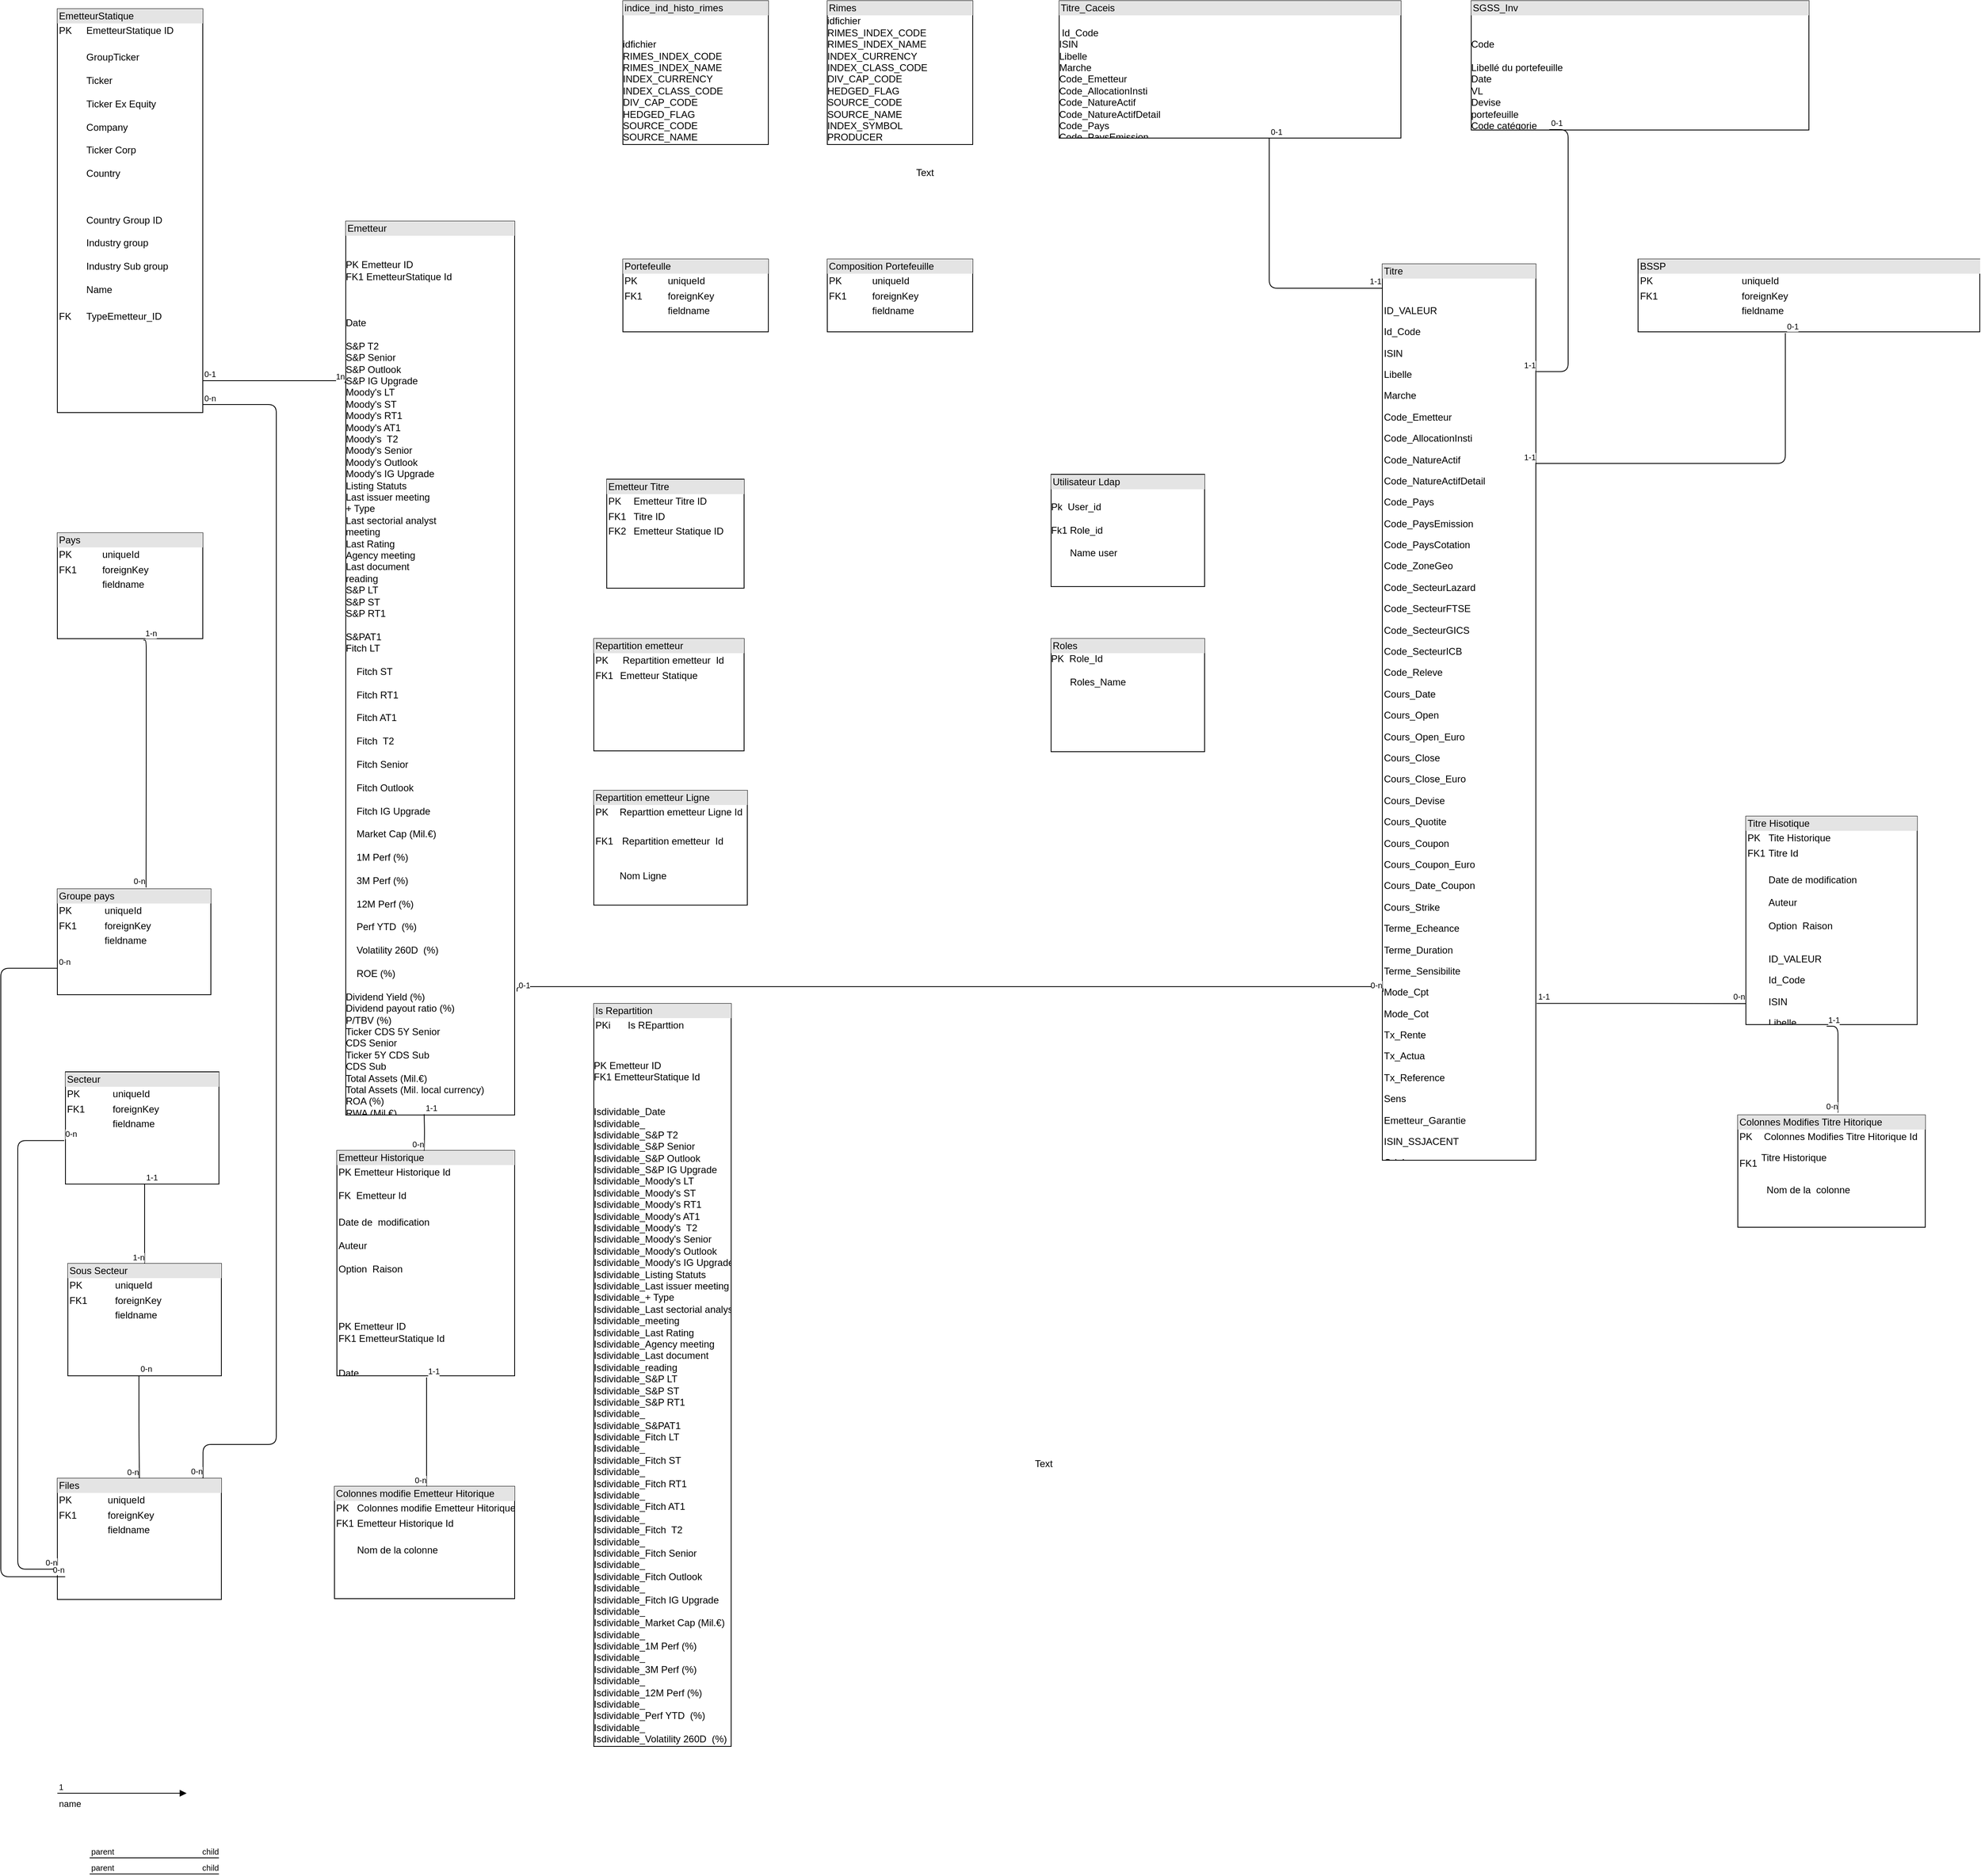 <mxfile version="10.6.3" type="github"><diagram id="TjtUz1pdgcqCLsNkUrOu" name="Page-1"><mxGraphModel dx="2296" dy="1291" grid="1" gridSize="10" guides="1" tooltips="1" connect="1" arrows="1" fold="1" page="1" pageScale="1" pageWidth="827" pageHeight="1169" math="0" shadow="0"><root><mxCell id="0"/><mxCell id="1" parent="0"/><mxCell id="jOjhKFQKecabYzMcPybn-1" value="&lt;div style=&quot;box-sizing: border-box ; width: 100% ; background: #e4e4e4 ; padding: 2px&quot;&gt;EmetteurStatique&lt;/div&gt;&lt;table style=&quot;width: 100% ; font-size: 1em&quot; cellpadding=&quot;2&quot; cellspacing=&quot;0&quot;&gt;&lt;tbody&gt;&lt;tr&gt;&lt;td&gt;PK&lt;/td&gt;&lt;td&gt;EmetteurStatique ID&lt;br&gt;&lt;/td&gt;&lt;/tr&gt;&lt;tr&gt;&lt;td&gt;&lt;br&gt;&lt;/td&gt;&lt;td&gt;&lt;br&gt;GroupTicker&lt;br&gt;&lt;br&gt;Ticker&lt;br&gt;&lt;br&gt;Ticker Ex Equity&lt;br&gt;&lt;br&gt;Company&lt;br&gt;&lt;br&gt;Ticker Corp&lt;br&gt;&lt;br&gt;Country&lt;br&gt;&lt;br&gt;&lt;br&gt;&lt;br&gt;Country Group ID&lt;br&gt;&lt;br&gt;Industry group&lt;br&gt;&lt;br&gt;Industry Sub group&lt;br&gt;&lt;br&gt;Name&lt;br&gt;&lt;br&gt;&lt;/td&gt;&lt;/tr&gt;&lt;tr&gt;&lt;td&gt;FK&amp;nbsp;&amp;nbsp;&lt;/td&gt;&lt;td&gt;TypeEmetteur_ID&lt;br&gt;&lt;/td&gt;&lt;/tr&gt;&lt;/tbody&gt;&lt;/table&gt;" style="verticalAlign=top;align=left;overflow=fill;html=1;" parent="1" vertex="1"><mxGeometry x="80" y="60" width="180" height="500" as="geometry"/></mxCell><mxCell id="jOjhKFQKecabYzMcPybn-2" value="&lt;div style=&quot;box-sizing: border-box ; width: 100% ; background: #e4e4e4 ; padding: 2px&quot;&gt;Emetteur&lt;/div&gt;&lt;br&gt;&lt;div&gt;&lt;br&gt;&lt;/div&gt;&lt;div&gt;PK Emetteur ID&lt;/div&gt;&lt;div&gt;FK1 EmetteurStatique Id&lt;/div&gt;&lt;div&gt;&lt;br&gt;&lt;/div&gt;&lt;div&gt;&lt;br&gt;&lt;/div&gt;&lt;div&gt;&lt;br&gt;&lt;/div&gt;&lt;div&gt;Date&lt;/div&gt;&lt;div&gt;&lt;br&gt;&lt;/div&gt;&lt;div&gt;S&amp;amp;P T2&lt;/div&gt;&lt;div&gt;S&amp;amp;P Senior&lt;/div&gt;&lt;div&gt;S&amp;amp;P Outlook&lt;/div&gt;&lt;div&gt;S&amp;amp;P IG Upgrade&amp;nbsp;&lt;/div&gt;&lt;div&gt;Moody's LT&lt;/div&gt;&lt;div&gt;Moody's ST&lt;/div&gt;&lt;div&gt;Moody's RT1&lt;/div&gt;&lt;div&gt;Moody's AT1&lt;/div&gt;&lt;div&gt;Moody's&amp;nbsp; T2&lt;/div&gt;&lt;div&gt;Moody's Senior&lt;/div&gt;&lt;div&gt;Moody's Outlook&lt;/div&gt;&lt;div&gt;Moody's IG Upgrade&lt;/div&gt;&lt;div&gt;Listing Statuts&lt;/div&gt;&lt;div&gt;Last issuer meeting&amp;nbsp;&lt;/div&gt;&lt;div&gt;+ Type&lt;/div&gt;&lt;div&gt;Last sectorial analyst&amp;nbsp;&lt;/div&gt;&lt;div&gt;meeting&lt;/div&gt;&lt;div&gt;Last Rating&amp;nbsp;&lt;/div&gt;&lt;div&gt;Agency meeting&lt;/div&gt;&lt;div&gt;Last document&lt;/div&gt;&lt;div&gt;reading&amp;nbsp;&lt;/div&gt;&lt;div&gt;S&amp;amp;P LT&lt;/div&gt;&lt;div&gt;S&amp;amp;P ST&lt;/div&gt;&lt;div&gt;S&amp;amp;P RT1&lt;/div&gt;&lt;div&gt;&lt;br&gt;&lt;/div&gt;&lt;div&gt;S&amp;amp;PAT1&lt;/div&gt;&lt;div&gt;Fitch LT&lt;/div&gt;&lt;div&gt;&lt;br&gt;&lt;/div&gt;&lt;div&gt;&amp;nbsp; &amp;nbsp; Fitch ST&lt;/div&gt;&lt;div&gt;&lt;br&gt;&lt;/div&gt;&lt;div&gt;&amp;nbsp; &amp;nbsp; Fitch RT1&lt;/div&gt;&lt;div&gt;&lt;br&gt;&lt;/div&gt;&lt;div&gt;&amp;nbsp; &amp;nbsp; Fitch AT1&lt;/div&gt;&lt;div&gt;&lt;br&gt;&lt;/div&gt;&lt;div&gt;&amp;nbsp; &amp;nbsp; Fitch&amp;nbsp; T2&lt;/div&gt;&lt;div&gt;&lt;br&gt;&lt;/div&gt;&lt;div&gt;&amp;nbsp; &amp;nbsp; Fitch Senior&lt;/div&gt;&lt;div&gt;&lt;br&gt;&lt;/div&gt;&lt;div&gt;&amp;nbsp; &amp;nbsp; Fitch Outlook&lt;/div&gt;&lt;div&gt;&lt;br&gt;&lt;/div&gt;&lt;div&gt;&amp;nbsp; &amp;nbsp; Fitch IG Upgrade&amp;nbsp;&lt;/div&gt;&lt;div&gt;&lt;br&gt;&lt;/div&gt;&lt;div&gt;&amp;nbsp; &amp;nbsp; Market Cap (Mil.€)&lt;/div&gt;&lt;div&gt;&lt;br&gt;&lt;/div&gt;&lt;div&gt;&amp;nbsp; &amp;nbsp; 1M Perf (%)&lt;/div&gt;&lt;div&gt;&lt;br&gt;&lt;/div&gt;&lt;div&gt;&amp;nbsp; &amp;nbsp; 3M Perf (%)&lt;/div&gt;&lt;div&gt;&lt;br&gt;&lt;/div&gt;&lt;div&gt;&amp;nbsp; &amp;nbsp; 12M Perf (%)&lt;/div&gt;&lt;div&gt;&lt;br&gt;&lt;/div&gt;&lt;div&gt;&amp;nbsp; &amp;nbsp; Perf YTD&amp;nbsp; (%)&lt;/div&gt;&lt;div&gt;&lt;br&gt;&lt;/div&gt;&lt;div&gt;&amp;nbsp; &amp;nbsp; Volatility 260D&amp;nbsp; (%)&lt;/div&gt;&lt;div&gt;&lt;br&gt;&lt;/div&gt;&lt;div&gt;&amp;nbsp; &amp;nbsp; ROE (%)&lt;/div&gt;&lt;div&gt;&lt;br&gt;&lt;/div&gt;&lt;div&gt;Dividend Yield (%)&lt;/div&gt;&lt;div&gt;Dividend payout ratio (%)&lt;/div&gt;&lt;div&gt;P/TBV (%)&lt;/div&gt;&lt;div&gt;Ticker CDS 5Y Senior&lt;/div&gt;&lt;div&gt;CDS Senior&lt;/div&gt;&lt;div&gt;Ticker 5Y CDS Sub&lt;/div&gt;&lt;div&gt;CDS Sub&lt;/div&gt;&lt;div&gt;Total Assets (Mil.€)&lt;/div&gt;&lt;div&gt;Total Assets (Mil. local currency)&lt;/div&gt;&lt;div&gt;ROA (%)&lt;/div&gt;&lt;div&gt;RWA (Mil.€)&lt;/div&gt;&lt;div&gt;RWA (Mil. local currency)&lt;/div&gt;&lt;div&gt;Risk Density&lt;/div&gt;&lt;div&gt;Loan (Mil.€)&lt;/div&gt;&lt;div&gt;Loan (Mil.local currency)&lt;/div&gt;&lt;div&gt;&lt;br&gt;&lt;/div&gt;&lt;div&gt;NPA (Mil.€)&lt;/div&gt;&lt;div&gt;&lt;br&gt;&lt;/div&gt;&lt;div&gt;NPA (Mil.local currency)&lt;/div&gt;&lt;div&gt;&lt;br&gt;&lt;/div&gt;&lt;div&gt;NPA/Assets&lt;/div&gt;&lt;div&gt;Foreclosed (Mil.€)&lt;/div&gt;&lt;div&gt;&lt;br&gt;&lt;/div&gt;&lt;div&gt;Foreclosed/Asset&lt;/div&gt;&lt;div&gt;&lt;br&gt;&lt;/div&gt;&lt;div&gt;NPL (Mil.€)&lt;/div&gt;&lt;div&gt;&lt;br&gt;&lt;/div&gt;&lt;div&gt;NPL/Assets&lt;/div&gt;&lt;div&gt;&lt;br&gt;&lt;/div&gt;&lt;div&gt;NPL/Total Loans&lt;/div&gt;&lt;div&gt;&lt;br&gt;&lt;/div&gt;&lt;div&gt;Equity (Mil.€)&lt;/div&gt;&lt;div&gt;&lt;br&gt;&lt;/div&gt;&lt;div&gt;Equity (Mil.local currency)&lt;/div&gt;&lt;div&gt;&lt;br&gt;&lt;/div&gt;&lt;div&gt;NBI (Mil.€)&lt;/div&gt;&lt;div&gt;&lt;br&gt;&lt;/div&gt;&lt;div&gt;NBI (Mil.local currency)&lt;/div&gt;&lt;div&gt;&lt;br&gt;&lt;/div&gt;&lt;div&gt;NII (Mil.€)&lt;/div&gt;&lt;div&gt;&lt;br&gt;&lt;/div&gt;&lt;div&gt;NII (Mil.€)&lt;/div&gt;&lt;div&gt;&lt;br&gt;&lt;/div&gt;&lt;div&gt;c&lt;/div&gt;&lt;div&gt;&lt;br&gt;&lt;/div&gt;&lt;div&gt;NIM (%)&lt;/div&gt;&lt;div&gt;&lt;br&gt;&lt;/div&gt;&lt;div&gt;Net Profit (Mil.€)&lt;/div&gt;&lt;div&gt;&lt;br&gt;&lt;/div&gt;&lt;div&gt;Net Profit (Mil.local currency)&lt;/div&gt;&lt;div&gt;&lt;br&gt;&lt;/div&gt;&lt;div&gt;NII/NBI&lt;/div&gt;&lt;div&gt;&lt;br&gt;&lt;/div&gt;&lt;div&gt;Fees &amp;amp; Commissions&lt;/div&gt;&lt;div&gt;&lt;br&gt;&lt;/div&gt;&lt;div&gt;Fees/NBI&lt;/div&gt;&lt;div&gt;&lt;br&gt;&lt;/div&gt;&lt;div&gt;Efficiency Ratio (%)&lt;/div&gt;&lt;div&gt;&lt;br&gt;&lt;/div&gt;&lt;div&gt;Coverage Ratio (%)&lt;/div&gt;&lt;div&gt;&lt;br&gt;&lt;/div&gt;&lt;div&gt;Texas Ratio (%)&lt;/div&gt;&lt;div&gt;&lt;br&gt;&lt;/div&gt;&lt;div&gt;PPI (Mil.€)&lt;/div&gt;&lt;div&gt;&lt;br&gt;&lt;/div&gt;&lt;div&gt;Provisions (Mil.€)&lt;/div&gt;&lt;div&gt;&lt;br&gt;&lt;/div&gt;&lt;div&gt;Provisions/PPI&lt;/div&gt;&lt;div&gt;&lt;br&gt;&lt;/div&gt;&lt;div&gt;CET1 Real FL&lt;/div&gt;&lt;div&gt;&lt;br&gt;&lt;/div&gt;&lt;div&gt;Margin FL&lt;/div&gt;&lt;div&gt;&lt;br&gt;&lt;/div&gt;&lt;div&gt;Total CET1 Req FL&lt;/div&gt;&lt;div&gt;&lt;br&gt;&lt;/div&gt;&lt;div&gt;CCB&lt;/div&gt;&lt;div&gt;&lt;br&gt;&lt;/div&gt;&lt;div&gt;Syst. Buffer&lt;/div&gt;&lt;div&gt;&lt;br&gt;&lt;/div&gt;&lt;div&gt;G-SII&lt;/div&gt;&lt;div&gt;&lt;br&gt;&lt;/div&gt;&lt;div&gt;O-SII&lt;/div&gt;&lt;div&gt;&lt;br&gt;&lt;/div&gt;&lt;div&gt;CCyB&lt;/div&gt;&lt;div&gt;&lt;br&gt;&lt;/div&gt;&lt;div&gt;P1 - CET1&lt;/div&gt;&lt;div&gt;&lt;br&gt;&lt;/div&gt;&lt;div&gt;P2R - CET1&lt;/div&gt;&lt;div&gt;&lt;br&gt;&lt;/div&gt;&lt;div&gt;Impact CET1 Stress Test 2018&lt;/div&gt;&lt;div&gt;&lt;br&gt;&lt;/div&gt;&lt;div&gt;T1 Ratio (FL)&lt;/div&gt;&lt;div&gt;&lt;br&gt;&lt;/div&gt;&lt;div&gt;&lt;br&gt;&lt;/div&gt;&lt;div&gt;Total Tier 1 Req FL&lt;/div&gt;&lt;div&gt;&lt;br&gt;&lt;/div&gt;&lt;div&gt;P1 - AT1&lt;/div&gt;&lt;div&gt;&lt;br&gt;&lt;/div&gt;&lt;div&gt;P2R - AT1&lt;/div&gt;&lt;div&gt;&lt;br&gt;&lt;/div&gt;&lt;div&gt;Tier 2 Real FL&lt;/div&gt;&lt;div&gt;&lt;br&gt;&lt;/div&gt;&lt;div&gt;&amp;nbsp; &amp;nbsp; Total Tier 2 Req FL&lt;/div&gt;&lt;div&gt;&lt;br&gt;&lt;/div&gt;&lt;div&gt;P1-Tier 2&lt;/div&gt;&lt;div&gt;&lt;br&gt;&lt;/div&gt;&lt;div&gt;P2R - Tier 2&lt;/div&gt;&lt;div&gt;&lt;br&gt;&lt;/div&gt;&lt;div&gt;Total Capital Real FL&lt;/div&gt;&lt;div&gt;&lt;br&gt;&lt;/div&gt;&lt;div&gt;RWA (Ccy)&lt;/div&gt;&lt;div&gt;&lt;br&gt;&lt;/div&gt;&lt;div&gt;ADI 2017CCY (in millions)&lt;/div&gt;&lt;div&gt;&lt;br&gt;&lt;/div&gt;&lt;div&gt;Leverage Ratio&lt;/div&gt;&lt;div&gt;&lt;br&gt;&lt;/div&gt;&lt;div&gt;MREL Requirement&lt;/div&gt;&lt;div&gt;&lt;br&gt;&lt;/div&gt;&lt;div&gt;MREL&lt;/div&gt;&lt;div&gt;&lt;br&gt;&lt;/div&gt;&lt;div&gt;MREL Composition&lt;/div&gt;&lt;div&gt;&lt;br&gt;&lt;/div&gt;&lt;div&gt;&lt;br&gt;&lt;/div&gt;&lt;div&gt;Loan/Deposits (%)&lt;/div&gt;&lt;div&gt;&lt;br&gt;&lt;/div&gt;&lt;div&gt;Gross Revenue (Mil.€)&lt;/div&gt;&lt;div&gt;&lt;br&gt;&lt;/div&gt;&lt;div&gt;Gross Revenue (Mil.local currency)&lt;/div&gt;&lt;div&gt;&lt;br&gt;&lt;/div&gt;&lt;div&gt;Deposits (Mil.€)&lt;/div&gt;&lt;div&gt;&lt;br&gt;&lt;/div&gt;&lt;div&gt;Deposits (Mil.local currency)&lt;/div&gt;&lt;div&gt;Total Investments LT (Mil.€)&lt;/div&gt;&lt;div&gt; Fixed Income/Trading Invest&lt;/div&gt;&lt;div&gt;Fixed Income/Trading&amp;nbsp;&lt;/div&gt;&lt;div&gt;Invest to TI&lt;/div&gt;&lt;div&gt;Loans &amp;amp; Mortgages Invest&lt;/div&gt;&lt;div&gt;Loans &amp;amp; Mortgages&amp;nbsp;&lt;/div&gt;&lt;div&gt;Invest to TI&lt;/div&gt;&lt;div&gt;Fixed Income Securities&lt;/div&gt;&lt;div&gt;-HTM Invest&lt;/div&gt;&lt;div&gt;Fixed Income Securities&lt;/div&gt;&lt;div&gt;-HTM Invest to TI&lt;/div&gt;&lt;div&gt;Equity Securities&lt;/div&gt;&lt;div&gt;Equity Securities to TI&lt;/div&gt;&lt;div&gt;Real Estate Investments&lt;/div&gt;&lt;div&gt;Real Estate Investments to TI&lt;/div&gt;&lt;div&gt;Other Investments&lt;/div&gt;&lt;div&gt;Other Investments to TI&lt;/div&gt;&lt;div&gt;Equity %&lt;/div&gt;&lt;div&gt;Total Liabilities (Mil.€)&lt;/div&gt;&lt;div&gt;Total Liabilities&lt;/div&gt;&lt;div&gt; (Mil.local currency)&lt;/div&gt;&lt;div&gt;Net premium revenue (Mil.€)&lt;/div&gt;&lt;div&gt;Net premium revenue&amp;nbsp;&lt;/div&gt;&lt;div&gt;(Mil.local currency)&lt;/div&gt;&lt;div&gt;Net premium revenue&amp;nbsp;&lt;/div&gt;&lt;div&gt;Life (Mil.€)&lt;/div&gt;&lt;div&gt;Net premium revenue&amp;nbsp;&lt;/div&gt;&lt;div&gt;Life (Mil.local currency)&lt;/div&gt;&lt;div&gt;Net Premium Life to&amp;nbsp;&lt;/div&gt;&lt;div&gt;Total Net Premium&lt;/div&gt;&lt;div&gt;Net premium revenue&lt;/div&gt;&lt;div&gt;Non Life (Mil.€)&lt;/div&gt;&lt;div&gt;Net premium revenue&amp;nbsp;&lt;/div&gt;&lt;div&gt;Non Life (Mil.local currency)&lt;/div&gt;&lt;div&gt;Net Premium Non&amp;nbsp;&lt;/div&gt;&lt;div&gt;Life to Total Net Premium&lt;/div&gt;&lt;div&gt;Operating Income (Mil.€)&lt;/div&gt;&lt;div&gt;Operating Income&amp;nbsp;&lt;/div&gt;&lt;div&gt;(Mil.local currency)&lt;/div&gt;&lt;div&gt;Net Income (Mil.€)&lt;/div&gt;&lt;div&gt;Net Income (Mil.local currency)&lt;/div&gt;&lt;div&gt;Operating Margin (%)&lt;/div&gt;&lt;div&gt;Net Income Margin (%)&lt;/div&gt;&lt;div&gt;Gross Premium Written (life)&lt;/div&gt;&lt;div&gt;Gross Premium Written (Non life)&lt;/div&gt;&lt;div&gt;Combined Ratio (Non life) (%)&lt;/div&gt;&lt;div&gt;Loss Ratio (Non Life) (%)&lt;/div&gt;&lt;div&gt;Expense Ratio (Non Life) (%)&lt;/div&gt;&lt;div&gt;Benefit Ratio (Life) (%)&lt;/div&gt;&lt;div&gt;Cost Ratio (life) (%)&lt;/div&gt;&lt;div&gt;SCR (%)&lt;/div&gt;&lt;div&gt;MCR (%)&lt;/div&gt;&lt;div&gt;Currency&lt;/div&gt;&lt;div&gt;Period&lt;/div&gt;&lt;div&gt;PL&lt;/div&gt;&lt;div&gt;BS&lt;/div&gt;&lt;div&gt;Capital&lt;/div&gt;&lt;div&gt;&lt;br&gt;&lt;/div&gt;&lt;div&gt;Liquidity&lt;/div&gt;&lt;div&gt;&lt;br&gt;&lt;/div&gt;&lt;div&gt;TLTRO 2&lt;/div&gt;&lt;div&gt;&lt;br&gt;&lt;/div&gt;&lt;div&gt;Strategy &amp;amp; Guidances&lt;/div&gt;&lt;div&gt;Comments&lt;/div&gt;&lt;div&gt;Strategy&lt;/div&gt;&lt;div&gt;Rating Agencies&lt;/div&gt;&lt;div&gt;&lt;br&gt;&lt;/div&gt;&lt;div&gt;Investment Thesis&lt;/div&gt;&lt;div&gt;&lt;br&gt;&lt;/div&gt;&lt;div&gt;SRI Comments&lt;/div&gt;&lt;div&gt;Newsflow&lt;/div&gt;&lt;div&gt;Plan&lt;/div&gt;&lt;div&gt;Executed&lt;/div&gt;&lt;div&gt;Plan 1&lt;/div&gt;&lt;div&gt;Executed 1&amp;nbsp;&lt;/div&gt;&lt;div&gt;Plan 2&amp;nbsp;&lt;/div&gt;&lt;div&gt;Executed 2&lt;/div&gt;&lt;div&gt;GLOBAL FUNDING TARGET&lt;/div&gt;&lt;div&gt;Issuance program: Covered&lt;/div&gt;&lt;div&gt;Realized&lt;/div&gt;&lt;div&gt;Issuance program: Senior&lt;/div&gt;&lt;div&gt;Realized&amp;nbsp;&lt;/div&gt;&lt;div&gt;Issuance program: Tier 2&lt;/div&gt;&lt;div&gt;Realized&lt;/div&gt;&lt;div&gt;Issuance program: RT1&lt;/div&gt;&lt;div&gt;Realized&lt;/div&gt;&lt;div&gt;&lt;br&gt;&lt;/div&gt;&lt;div&gt;ssuance program: Secured&lt;/div&gt;&lt;div&gt;&lt;br&gt;&lt;/div&gt;&lt;div&gt;Realized&lt;/div&gt;&lt;div&gt;&lt;br&gt;&lt;/div&gt;&lt;div&gt;ssuance program: Senior preferred/unsecured&lt;/div&gt;&lt;div&gt;&lt;br&gt;&lt;/div&gt;&lt;div&gt;Realized&lt;/div&gt;&lt;div&gt;&lt;br&gt;&lt;/div&gt;&lt;div&gt;Issuance program: NPS&lt;/div&gt;&lt;div&gt;&lt;br&gt;&lt;/div&gt;&lt;div&gt;Realized&lt;/div&gt;&lt;div&gt;&lt;br&gt;&lt;/div&gt;&lt;div&gt;Issuance program: AT1&lt;/div&gt;&lt;div&gt;&lt;br&gt;&lt;/div&gt;&lt;div&gt;Realized&lt;/div&gt;&lt;div&gt;Vigeo Score HR&lt;/div&gt;&lt;div&gt;Vigeo Score ENV&lt;/div&gt;&lt;div&gt;Vigeo Score C&amp;amp;S&lt;/div&gt;&lt;div&gt;Vigeo Score CG&lt;/div&gt;&lt;div&gt;Vigeo Score CIN&lt;/div&gt;&lt;div&gt;Vigeo Score HRts&lt;/div&gt;&lt;div&gt;Vigeo Score Total&lt;/div&gt;&lt;div&gt;Trucost Issuance Scope 1&lt;/div&gt;&lt;div&gt;Trucost Issuance Scope 2&lt;/div&gt;&lt;div&gt;Trucost Carbon Intensity-Scope&amp;nbsp;&lt;/div&gt;&lt;div&gt;1 (tonnes CO2e/USD mn)&lt;/div&gt;&lt;div&gt;Trucost Carbon Intensity-Scope&amp;nbsp;&lt;/div&gt;&lt;div&gt;2 (tonnes CO2e/USD mn)&lt;/div&gt;&lt;div&gt;Analyst&lt;/div&gt;&lt;div&gt;2nd Analyst&lt;/div&gt;&lt;div&gt;IR Mail&lt;/div&gt;&lt;div&gt;IR Phone&lt;/div&gt;&lt;div&gt;Credit quality&lt;/div&gt;&lt;div&gt;Credit trend&lt;/div&gt;&lt;div&gt;RV Senior&lt;/div&gt;&lt;div&gt;RV Sub&lt;/div&gt;&lt;div&gt;One pager ?&lt;/div&gt;&lt;div&gt;Currency&lt;/div&gt;&lt;div&gt;&lt;br&gt;&lt;/div&gt;&lt;div&gt;&lt;div&gt;&lt;span&gt;comments /Last comments&amp;nbsp;&lt;/span&gt;&lt;/div&gt;&lt;div&gt;&lt;span&gt;Rating Moodys&lt;/span&gt;&lt;/div&gt;&lt;div&gt;&lt;span&gt;Rating S&amp;amp;P&lt;/span&gt;&lt;/div&gt;&lt;div&gt;&lt;span&gt;Rating Fitch&lt;/span&gt;&lt;/div&gt;&lt;div&gt;&lt;span&gt;ESG Score&lt;/span&gt;&lt;/div&gt;&lt;div&gt;&lt;span&gt;Fundamental Score&lt;/span&gt;&lt;/div&gt;&lt;div&gt;&lt;span&gt;Trend&lt;/span&gt;&lt;/div&gt;&lt;div&gt;&lt;span&gt;Relative Value Score&amp;nbsp; Senior&lt;/span&gt;&lt;/div&gt;&lt;div&gt;&lt;span&gt;Relative Value Score Sub&lt;/span&gt;&lt;/div&gt;&lt;div&gt;&lt;span&gt;Do you consider this issuer is currently able to face its 1Y and 2Y senior issues (final credit risk)?&amp;nbsp;&lt;/span&gt;&lt;/div&gt;&lt;div&gt;&lt;span&gt;Do you consider the spreads of the issuer will not significantly widen compared to its peers for the coming 12 months on the short part of the curve, 1D-2Y (volatility)?&amp;nbsp;&lt;/span&gt;&lt;/div&gt;&lt;/div&gt;&lt;div&gt;&lt;br&gt;&lt;/div&gt;&lt;br&gt;&lt;br&gt;&lt;br&gt;&lt;br&gt;&lt;br&gt;&lt;br&gt;&lt;br&gt;&lt;br&gt;&lt;br&gt;&lt;br&gt;&lt;br&gt;&lt;br&gt;&lt;br&gt;&lt;br&gt;&lt;br&gt;&lt;br&gt;&lt;table&gt;&lt;tbody&gt;&lt;tr&gt;&lt;td&gt;&lt;br&gt;&lt;/td&gt;&lt;/tr&gt;&lt;/tbody&gt;&lt;/table&gt;" style="verticalAlign=top;align=left;overflow=fill;html=1;" parent="1" vertex="1"><mxGeometry x="437" y="323" width="209" height="1107" as="geometry"/></mxCell><mxCell id="jOjhKFQKecabYzMcPybn-3" value="&lt;div style=&quot;box-sizing: border-box ; width: 100% ; background: #e4e4e4 ; padding: 2px&quot;&gt;Emetteur Titre&lt;/div&gt;&lt;table style=&quot;width: 100% ; font-size: 1em&quot; cellpadding=&quot;2&quot; cellspacing=&quot;0&quot;&gt;&lt;tbody&gt;&lt;tr&gt;&lt;td&gt;PK&lt;/td&gt;&lt;td&gt;Emetteur Titre ID&lt;/td&gt;&lt;/tr&gt;&lt;tr&gt;&lt;td&gt;FK1&lt;/td&gt;&lt;td&gt;Titre ID&lt;/td&gt;&lt;/tr&gt;&lt;tr&gt;&lt;td&gt;FK2&lt;/td&gt;&lt;td&gt;Emetteur Statique ID&lt;/td&gt;&lt;/tr&gt;&lt;/tbody&gt;&lt;/table&gt;" style="verticalAlign=top;align=left;overflow=fill;html=1;" parent="1" vertex="1"><mxGeometry x="760" y="642.5" width="170" height="135" as="geometry"/></mxCell><mxCell id="jOjhKFQKecabYzMcPybn-4" value="&lt;div style=&quot;box-sizing: border-box ; width: 100% ; background: #e4e4e4 ; padding: 2px&quot;&gt;Titre&lt;/div&gt;&lt;table style=&quot;width: 100% ; font-size: 1em&quot; cellpadding=&quot;2&quot; cellspacing=&quot;0&quot;&gt;&lt;tbody&gt;&lt;tr&gt;&lt;td&gt;&lt;br&gt;&lt;/td&gt;&lt;td&gt;&lt;/td&gt;&lt;/tr&gt;&lt;tr&gt;&lt;td&gt;&lt;p&gt;ID_VALEUR &lt;/p&gt;&lt;p&gt;Id_Code &lt;/p&gt;&lt;p&gt;ISIN &lt;/p&gt;&lt;p&gt;Libelle &lt;/p&gt;&lt;p&gt;Marche &lt;/p&gt;&lt;p&gt;Code_Emetteur &lt;/p&gt;&lt;p&gt;Code_AllocationInsti &lt;/p&gt;&lt;p&gt;Code_NatureActif &lt;/p&gt;&lt;p&gt;Code_NatureActifDetail &lt;/p&gt;&lt;p&gt;Code_Pays &lt;/p&gt;&lt;p&gt;Code_PaysEmission &lt;/p&gt;&lt;p&gt;Code_PaysCotation &lt;/p&gt;&lt;p&gt;Code_ZoneGeo &lt;/p&gt;&lt;p&gt;Code_SecteurLazard &lt;/p&gt;&lt;p&gt;Code_SecteurFTSE &lt;/p&gt;&lt;p&gt;Code_SecteurGICS &lt;/p&gt;&lt;p&gt;Code_SecteurICB &lt;/p&gt;&lt;p&gt;Code_Releve &lt;/p&gt;&lt;p&gt;Cours_Date &lt;/p&gt;&lt;p&gt;Cours_Open &lt;/p&gt;&lt;p&gt;Cours_Open_Euro &lt;/p&gt;&lt;p&gt;Cours_Close &lt;/p&gt;&lt;p&gt;Cours_Close_Euro &lt;/p&gt;&lt;p&gt;Cours_Devise &lt;/p&gt;&lt;p&gt;Cours_Quotite &lt;/p&gt;&lt;p&gt;Cours_Coupon &lt;/p&gt;&lt;p&gt;Cours_Coupon_Euro &lt;/p&gt;&lt;p&gt;Cours_Date_Coupon &lt;/p&gt;&lt;p&gt;Cours_Strike &lt;/p&gt;&lt;p&gt;Terme_Echeance &lt;/p&gt;&lt;p&gt;Terme_Duration &lt;/p&gt;&lt;p&gt;Terme_Sensibilite &lt;/p&gt;&lt;p&gt;Mode_Cpt &lt;/p&gt;&lt;p&gt;Mode_Cot &lt;/p&gt;&lt;p&gt;Tx_Rente &lt;/p&gt;&lt;p&gt;Tx_Actua &lt;/p&gt;&lt;p&gt;Tx_Reference &lt;/p&gt;&lt;p&gt;Sens &lt;/p&gt;&lt;p&gt;Emetteur_Garantie &lt;/p&gt;&lt;p&gt;ISIN_SSJACENT &lt;/p&gt;&lt;p&gt;Origine &lt;/p&gt;&lt;p&gt;IsOPCVM &lt;/p&gt;&lt;p&gt;OPCVM_MAISON &lt;/p&gt;&lt;p&gt;OPCVM_NUMCLI &lt;/p&gt;&lt;p&gt;OPCVM_CLASSIFICATION &lt;/p&gt;&lt;p&gt;Releve_Code_Actif &lt;/p&gt;&lt;p&gt;Releve_Code_Zone_Geo &lt;/p&gt;&lt;p&gt;Reuters_RIC &lt;/p&gt;&lt;p&gt;Reuters_Quote_Id &lt;/p&gt;&lt;p&gt;Reuters_Org_Id &lt;/p&gt;&lt;p&gt;Reuters_IsRealTime &lt;/p&gt;&lt;p&gt;Reuters_Priority &lt;/p&gt;&lt;p&gt;Gestion_IsEligiblePEA &lt;/p&gt;&lt;p&gt;Gestion_IsCote &lt;/p&gt;&lt;p&gt;Cours_OPCVM_Date &lt;/p&gt;&lt;p&gt;Cours_OPCVM_Open &lt;/p&gt;&lt;p&gt;Cours_OPCVM_Open_Euro &lt;/p&gt;&lt;p&gt;Cours_OPCVM_Close &lt;/p&gt;&lt;p&gt;Cours_OPCVM_Close_Euro &lt;/p&gt;&lt;p&gt;Cours_OPCVM_Coupon &lt;/p&gt;&lt;p&gt;Cours_OPCVM_Coupon_Euro &lt;/p&gt;&lt;p&gt;Cours_OPCVM_Date_Coupon &lt;/p&gt;&lt;p&gt;OPCVM_DURATION_C &lt;/p&gt;&lt;p&gt;OPCVM_TXACTUA_C &lt;/p&gt;&lt;p&gt;OPCVM_Sensi_C &lt;/p&gt;&lt;p&gt;OPCVM_DURATION_P &lt;/p&gt;&lt;p&gt;OPCVM_TXACTUA_P &lt;/p&gt;&lt;p&gt;OPCVM_Sensi_P &lt;/p&gt;&lt;p&gt;NB_Actions &lt;/p&gt;&lt;p&gt;NB_Actions_Date &lt;/p&gt;&lt;p&gt;Terme_Callable &lt;/p&gt;&lt;p&gt;Terme_Date_Call &lt;/p&gt;&lt;p&gt;Terme_Tx_Actua_Bloomberg &lt;/p&gt;&lt;p&gt;Terme_Sensi_Bloomberg &lt;/p&gt;&lt;p&gt;Derives_Categorie_ss_jacent &lt;/p&gt;&lt;p&gt;Derives_Tx_Nominal &lt;/p&gt;&lt;p&gt;Derives_Date_Emission &lt;/p&gt;&lt;p&gt;Derives_Duree_emprunt &lt;/p&gt;&lt;p&gt;Derives_IsLivrable &lt;/p&gt;&lt;p&gt;Date_Maj &lt;/p&gt;&lt;p&gt;Date_Cloture &lt;/p&gt;&lt;p&gt;OPCVM_NBDEC &lt;/p&gt;&lt;p&gt;CDEVEM &lt;/p&gt;&lt;p&gt;CNATEM &lt;/p&gt;&lt;p&gt;FORMEX &lt;/p&gt;&lt;p&gt;COBCNV &lt;/p&gt;&lt;p&gt;COBTXV &lt;/p&gt;&lt;p&gt;COBSER &lt;/p&gt;&lt;p&gt;CEUROB &lt;/p&gt;&lt;p&gt;COBECH &lt;/p&gt;&lt;p&gt;CSOUMDDG &lt;/p&gt;&lt;p&gt;CPLVAL &lt;/p&gt;&lt;p&gt;CCOTFR &lt;/p&gt;&lt;p&gt;CCOTET &lt;/p&gt;&lt;p&gt;PDCVREF &lt;/p&gt;&lt;p&gt;VOLATILITE &lt;/p&gt;&lt;p&gt;PREMIS &lt;/p&gt;&lt;p&gt;MREMBT &lt;/p&gt;&lt;p&gt;TYPVAL &lt;/p&gt;&lt;p&gt;DEMAT &lt;/p&gt;&lt;p&gt;VALSICO &lt;/p&gt;&lt;p&gt;Code_Releve_Pays &lt;/p&gt;&lt;p&gt;Code_Releve_Nature &lt;/p&gt;&lt;p&gt;Notation_SP &lt;/p&gt;&lt;p&gt;Notation_SP_Type &lt;/p&gt;&lt;p&gt;Notation_SP_Date &lt;/p&gt;&lt;p&gt;Notation_M &lt;/p&gt;&lt;p&gt;Notation_M_Type &lt;/p&gt;&lt;p&gt;Notation_M_Date &lt;/p&gt;&lt;p&gt;DDIVIX &lt;/p&gt;&lt;p&gt;RDIVIS &lt;/p&gt;&lt;p&gt;CoefAction &lt;/p&gt;&lt;p&gt;Cours_Close_FinMois &lt;/p&gt;&lt;p&gt;Devise1 &lt;/p&gt;&lt;p&gt;Devise2 &lt;/p&gt;&lt;p&gt;DateCloture &lt;/p&gt;&lt;p&gt;Active &lt;/p&gt;&lt;p&gt;Tx_Type &lt;/p&gt;&lt;p&gt;Tx_Code &lt;/p&gt;&lt;p&gt;Tx_Courbe_Revalo &lt;/p&gt;&lt;p&gt;Tx_Marge_Courbe_Revalo &lt;/p&gt;&lt;p&gt;Tx_Date_Marge_CR &lt;/p&gt;&lt;p&gt;IsStepUp &lt;/p&gt;&lt;p&gt;RangSubord &lt;/p&gt;&lt;p&gt;IsHybride &lt;/p&gt;&lt;p&gt;IsPerpetuelle &lt;/p&gt;&lt;p&gt;IVALTTF &lt;/p&gt;&lt;p&gt;DINOUTTTF &lt;/p&gt;&lt;p&gt;AGDR &lt;/p&gt;&lt;p&gt;INTEGDERIVE &lt;/p&gt;&lt;p&gt;CDEVEXPO &lt;/p&gt;&lt;p&gt;RATIO_CONVERS &lt;/p&gt;&lt;p&gt;DATE_DEB_CONV &lt;/p&gt;&lt;p&gt;DATE_FIN_CONV &lt;/p&gt;&lt;p&gt;DELTA_CONVERS &lt;/p&gt;&lt;p&gt;CSOUMIRS &lt;/p&gt;&lt;p&gt;CREFIS &lt;/p&gt;&lt;p&gt;NOTATION_F &lt;/p&gt;&lt;p&gt;NOTATION_F_TYPE &lt;/p&gt;&lt;p&gt;NOTATION_F_DATE &lt;/p&gt;&lt;p&gt;Ref_SWAP &lt;/p&gt;&lt;p&gt;PEA_PME_ADMIS &lt;/p&gt;&lt;p&gt;PEA_PME_TIT_NC &lt;/p&gt;&lt;p&gt;CODEVISIN_D &lt;/p&gt;&lt;p&gt;SR_MONTANT &lt;/p&gt;&lt;p&gt;CIC &lt;/p&gt;&lt;p&gt;CIC_CALL &lt;/p&gt;&lt;p&gt;CIC_PUT &lt;/p&gt;&lt;p&gt;AIFM_SubAssetCode &lt;/p&gt;&lt;p&gt;AIFM_SubAssetCode_TurnOver &lt;/p&gt;&lt;p&gt;Code_Liquidite &lt;/p&gt;&lt;p&gt;Code_PERFORMANCES_ESPEREE &lt;/p&gt;&lt;p&gt;PDCVRF &lt;/p&gt;&lt;p&gt;FLT_SPREAD &lt;/p&gt;&lt;p&gt;REDEMP_VAL &lt;/p&gt;&lt;p&gt;IS_SECURED &lt;/p&gt;&lt;p&gt;IS_COVERED &lt;/p&gt;&lt;p&gt;CNVX_Mid &lt;/p&gt;&lt;p&gt;Profil_Option &lt;/p&gt;&lt;p&gt;Nb_Droits_Vote &lt;/p&gt;&lt;p&gt;Nb_Droits_Vote_Bloomberg &lt;/p&gt;&lt;p&gt;NB_ACTION_Bloomberg &lt;/p&gt;&lt;p&gt;DATNBACT_Bloomberg &lt;/p&gt;&lt;p&gt;Nb_Droits_Vote_Regulateur &lt;/p&gt;&lt;p&gt;Nb_Actions_Regulateur &lt;/p&gt;&lt;p&gt;Indicateur_priorite_droits_votes &lt;/p&gt;&lt;p&gt;Indicateur_priorite_nb_Actions &lt;/p&gt;&lt;p&gt;Date_Nb_Actions_Regulateur &lt;/p&gt;&lt;p&gt;Code_Regulateur&lt;/p&gt;&lt;br&gt;&lt;br&gt;&lt;/td&gt;&lt;td&gt;&lt;br&gt;&lt;/td&gt;&lt;/tr&gt;&lt;/tbody&gt;&lt;/table&gt;&lt;br&gt;&lt;br&gt;" style="verticalAlign=top;align=left;overflow=fill;html=1;" parent="1" vertex="1"><mxGeometry x="1720" y="376" width="190" height="1110" as="geometry"/></mxCell><mxCell id="jOjhKFQKecabYzMcPybn-5" value="&lt;div style=&quot;box-sizing: border-box ; width: 100% ; background: #e4e4e4 ; padding: 2px&quot;&gt;Titre_Caceis&lt;/div&gt;&lt;br&gt;&amp;nbsp;&lt;span&gt;Id_Code&lt;/span&gt;&lt;div&gt;ISIN&lt;/div&gt;&lt;div&gt;Libelle&lt;/div&gt;&lt;div&gt;Marche&lt;/div&gt;&lt;div&gt;Code_Emetteur&lt;/div&gt;&lt;div&gt;Code_AllocationInsti&lt;/div&gt;&lt;div&gt;Code_NatureActif&lt;/div&gt;&lt;div&gt;Code_NatureActifDetail&lt;/div&gt;&lt;div&gt;Code_Pays&lt;/div&gt;&lt;div&gt;Code_PaysEmission&lt;/div&gt;&lt;div&gt;Code_PaysCotation&lt;/div&gt;&lt;div&gt;Code_ZoneGeo&lt;/div&gt;&lt;div&gt;Code_SecteurLazard&lt;/div&gt;&lt;div&gt;Code_SecteurFTSE&lt;/div&gt;&lt;div&gt;Code_SecteurGICS&lt;/div&gt;&lt;div&gt;Code_SecteurICB&lt;/div&gt;&lt;div&gt;Code_Releve&lt;/div&gt;&lt;div&gt;Cours_Date&lt;/div&gt;&lt;div&gt;Cours_Open&lt;/div&gt;&lt;div&gt;Cours_Open_Euro&lt;/div&gt;&lt;div&gt;Cours_Close&lt;/div&gt;&lt;div&gt;Cours_Close_Euro&lt;/div&gt;&lt;div&gt;Cours_Devise&lt;/div&gt;&lt;div&gt;Cours_Quotite&lt;/div&gt;&lt;div&gt;Cours_Coupon&lt;/div&gt;&lt;div&gt;Cours_Coupon_Euro&lt;/div&gt;&lt;div&gt;Cours_Date_Coupon&lt;/div&gt;&lt;div&gt;Cours_Strike&lt;/div&gt;&lt;div&gt;Terme_Echeance&lt;/div&gt;&lt;div&gt;Terme_Duration&lt;/div&gt;&lt;div&gt;Terme_Sensibilite&lt;/div&gt;&lt;div&gt;Mode_Cpt&lt;/div&gt;&lt;div&gt;Mode_Cot&lt;/div&gt;&lt;div&gt;Tx_Rente&lt;/div&gt;&lt;div&gt;Tx_Actua&lt;/div&gt;&lt;div&gt;Tx_Reference&lt;/div&gt;&lt;div&gt;Sens&lt;/div&gt;&lt;div&gt;Emetteur_Garantie&lt;/div&gt;&lt;div&gt;ISIN_SSJACENT&lt;/div&gt;&lt;div&gt;Origine&lt;/div&gt;&lt;div&gt;IsOPCVM&lt;/div&gt;&lt;div&gt;OPCVM_MAISON&lt;/div&gt;&lt;div&gt;OPCVM_NUMCLI&lt;/div&gt;&lt;div&gt;OPCVM_CLASSIFICATION&lt;/div&gt;&lt;div&gt;Releve_Code_Actif&lt;/div&gt;&lt;div&gt;Releve_Code_Zone_Geo&lt;/div&gt;&lt;div&gt;Reuters_RIC&lt;/div&gt;&lt;div&gt;Reuters_Quote_Id&lt;/div&gt;&lt;div&gt;Reuters_Org_Id&lt;/div&gt;&lt;div&gt;Reuters_IsRealTime&lt;/div&gt;&lt;div&gt;Reuters_Priority&lt;/div&gt;&lt;div&gt;Gestion_IsEligiblePEA&lt;/div&gt;&lt;div&gt;Gestion_IsCote&lt;/div&gt;&lt;div&gt;Cours_OPCVM_Date&lt;/div&gt;&lt;div&gt;Cours_OPCVM_Open&lt;/div&gt;&lt;div&gt;Cours_OPCVM_Open_Euro&lt;/div&gt;&lt;div&gt;Cours_OPCVM_Close&lt;/div&gt;&lt;div&gt;Cours_OPCVM_Close_Euro&lt;/div&gt;&lt;div&gt;Cours_OPCVM_Coupon&lt;/div&gt;&lt;div&gt;Cours_OPCVM_Coupon_Euro&lt;/div&gt;&lt;div&gt;Cours_OPCVM_Date_Coupon&lt;/div&gt;&lt;div&gt;OPCVM_DURATION_C&lt;/div&gt;&lt;div&gt;OPCVM_TXACTUA_C&lt;/div&gt;&lt;div&gt;OPCVM_Sensi_C&lt;/div&gt;&lt;div&gt;OPCVM_DURATION_P&lt;/div&gt;&lt;div&gt;OPCVM_TXACTUA_P&lt;/div&gt;&lt;div&gt;OPCVM_Sensi_P&lt;/div&gt;&lt;div&gt;NB_Actions&lt;/div&gt;&lt;div&gt;NB_Actions_Date&lt;/div&gt;&lt;div&gt;Terme_Callable&lt;/div&gt;&lt;div&gt;Terme_Date_Call&lt;/div&gt;&lt;div&gt;Terme_Tx_Actua_Bloomberg&lt;/div&gt;&lt;div&gt;Terme_Sensi_Bloomberg&lt;/div&gt;&lt;div&gt;Derives_Categorie_ss_jacent&lt;/div&gt;&lt;div&gt;Derives_Tx_Nominal&lt;/div&gt;&lt;div&gt;Derives_Date_Emission&lt;/div&gt;&lt;div&gt;Derives_Duree_emprunt&lt;/div&gt;&lt;div&gt;Derives_IsLivrable&lt;/div&gt;&lt;div&gt;Date_Maj&lt;/div&gt;&lt;div&gt;Date_Cloture&lt;/div&gt;&lt;div&gt;OPCVM_NBDEC&lt;/div&gt;&lt;div&gt;CDEVEM&lt;/div&gt;&lt;div&gt;CNATEM&lt;/div&gt;&lt;div&gt;FORMEX&lt;/div&gt;&lt;div&gt;COBCNV&lt;/div&gt;&lt;div&gt;COBTXV&lt;/div&gt;&lt;div&gt;COBSER&lt;/div&gt;&lt;div&gt;CEUROB&lt;/div&gt;&lt;div&gt;COBECH&lt;/div&gt;&lt;div&gt;CSOUMDDG&lt;/div&gt;&lt;div&gt;CPLVAL&lt;/div&gt;&lt;div&gt;CCOTFR&lt;/div&gt;&lt;div&gt;CCOTET&lt;/div&gt;&lt;div&gt;PDCVREF&lt;/div&gt;&lt;div&gt;VOLATILITE&lt;/div&gt;&lt;div&gt;PREMIS&lt;/div&gt;&lt;div&gt;MREMBT&lt;/div&gt;&lt;div&gt;TYPVAL&lt;/div&gt;&lt;div&gt;DEMAT&lt;/div&gt;&lt;div&gt;VALSICO&lt;/div&gt;&lt;div&gt;Code_Releve_Pays&lt;/div&gt;&lt;div&gt;Code_Releve_Nature&lt;/div&gt;&lt;div&gt;Notation_SP&lt;/div&gt;&lt;div&gt;Notation_SP_Type&lt;/div&gt;&lt;div&gt;Notation_SP_Date&lt;/div&gt;&lt;div&gt;Notation_M&lt;/div&gt;&lt;div&gt;Notation_M_Type&lt;/div&gt;&lt;div&gt;Notation_M_Date&lt;/div&gt;&lt;div&gt;DDIVIX&lt;/div&gt;&lt;div&gt;RDIVIS&lt;/div&gt;&lt;div&gt;CoefAction&lt;/div&gt;&lt;div&gt;Cours_Close_FinMois&lt;/div&gt;&lt;div&gt;Devise1&lt;/div&gt;&lt;div&gt;Devise2&lt;/div&gt;&lt;div&gt;DateCloture&lt;/div&gt;&lt;div&gt;Active&lt;/div&gt;&lt;div&gt;Tx_Type&lt;/div&gt;&lt;div&gt;Tx_Code&lt;/div&gt;&lt;div&gt;Tx_Courbe_Revalo&lt;/div&gt;&lt;div&gt;Tx_Marge_Courbe_Revalo&lt;/div&gt;&lt;div&gt;Tx_Date_Marge_CR&lt;/div&gt;&lt;div&gt;IsStepUp&lt;/div&gt;&lt;div&gt;RangSubord&lt;/div&gt;&lt;div&gt;IsHybride&lt;/div&gt;&lt;div&gt;IsPerpetuelle&lt;/div&gt;&lt;div&gt;IVALTTF&lt;/div&gt;&lt;div&gt;DINOUTTTF&lt;/div&gt;&lt;div&gt;AGDR&lt;/div&gt;&lt;div&gt;INTEGDERIVE&lt;/div&gt;&lt;div&gt;CDEVEXPO&lt;/div&gt;&lt;div&gt;RATIO_CONVERS&lt;/div&gt;&lt;div&gt;DATE_DEB_CONV&lt;/div&gt;&lt;div&gt;DATE_FIN_CONV&lt;/div&gt;&lt;div&gt;DELTA_CONVERS&lt;/div&gt;&lt;div&gt;CSOUMIRS&lt;/div&gt;&lt;div&gt;CREFIS&lt;/div&gt;&lt;div&gt;NOTATION_F&lt;/div&gt;&lt;div&gt;NOTATION_F_TYPE&lt;/div&gt;&lt;div&gt;NOTATION_F_DATE&lt;/div&gt;&lt;div&gt;Ref_SWAP&lt;/div&gt;&lt;div&gt;PEA_PME_ADMIS&lt;/div&gt;&lt;div&gt;PEA_PME_TIT_NC&lt;/div&gt;&lt;div&gt;CODEVISIN_D&lt;/div&gt;&lt;div&gt;SR_MONTANT&lt;/div&gt;&lt;div&gt;CIC&lt;/div&gt;&lt;div&gt;CIC_CALL&lt;/div&gt;&lt;div&gt;CIC_PUT&lt;/div&gt;&lt;div&gt;AIFM_SubAssetCode&lt;/div&gt;&lt;div&gt;AIFM_SubAssetCode_TurnOver&lt;/div&gt;&lt;div&gt;Code_Liquidite&lt;/div&gt;&lt;div&gt;Code_PERFORMANCES_ESPEREE&lt;/div&gt;&lt;div&gt;PDCVRF&lt;/div&gt;&lt;div&gt;FLT_SPREAD&lt;/div&gt;&lt;div&gt;REDEMP_VAL&lt;/div&gt;&lt;div&gt;IS_SECURED&lt;/div&gt;&lt;div&gt;IS_COVERED&lt;/div&gt;&lt;div&gt;CNVX_Mid&lt;/div&gt;&lt;div&gt;Profil_Option&lt;/div&gt;&lt;div&gt;Nb_Droits_Vote&lt;/div&gt;&lt;div&gt;Nb_Droits_Vote_Bloomberg&lt;/div&gt;&lt;div&gt;NB_ACTION_Bloomberg&lt;/div&gt;&lt;div&gt;DATNBACT_Bloomberg&lt;/div&gt;&lt;div&gt;Nb_Droits_Vote_Regulateur&lt;/div&gt;&lt;div&gt;Nb_Actions_Regulateur&lt;/div&gt;&lt;div&gt;Indicateur_priorite_droits_votes&lt;/div&gt;&lt;div&gt;Indicateur_priorite_nb_Actions&lt;/div&gt;&lt;div&gt;Date_Nb_Actions_Regulateur&lt;/div&gt;&lt;div&gt;Code_Regulateur&lt;/div&gt;" style="verticalAlign=top;align=left;overflow=fill;html=1;" parent="1" vertex="1"><mxGeometry x="1320" y="50" width="423" height="170" as="geometry"/></mxCell><mxCell id="jOjhKFQKecabYzMcPybn-6" value="&lt;div style=&quot;box-sizing: border-box ; width: 100% ; background: #e4e4e4 ; padding: 2px&quot;&gt;Rimes&lt;/div&gt;&lt;div&gt;idfichier&lt;/div&gt;&lt;div&gt;RIMES_INDEX_CODE&lt;/div&gt;&lt;div&gt;RIMES_INDEX_NAME&lt;/div&gt;&lt;div&gt;INDEX_CURRENCY&lt;/div&gt;&lt;div&gt;INDEX_CLASS_CODE&lt;/div&gt;&lt;div&gt;DIV_CAP_CODE&lt;/div&gt;&lt;div&gt;HEDGED_FLAG&lt;/div&gt;&lt;div&gt;SOURCE_CODE&lt;/div&gt;&lt;div&gt;SOURCE_NAME&lt;/div&gt;&lt;div&gt;INDEX_SYMBOL&lt;/div&gt;&lt;div&gt;PRODUCER&lt;/div&gt;&lt;div&gt;INDEX_COMPOSITION_DATE&lt;/div&gt;&lt;div&gt;SECURITY_WEIGHT&lt;/div&gt;&lt;div&gt;SECURITY_PRICE&lt;/div&gt;&lt;div&gt;ACCRUED_INTEREST&lt;/div&gt;&lt;div&gt;DIRTY_PRICE&lt;/div&gt;&lt;div&gt;QUOTE_METHOD&lt;/div&gt;&lt;div&gt;CORPACT_ADJUST_FACTOR&lt;/div&gt;&lt;div&gt;DIVIDEND_COUPON_PAID&lt;/div&gt;&lt;div&gt;INDEX_RATIO&lt;/div&gt;&lt;div&gt;SECURITY_RETURN_LOCAL_CCY&lt;/div&gt;&lt;div&gt;SECURITY_RETURN_BASE_CCY&lt;/div&gt;&lt;div&gt;SECURITY_MARKET_CAP_LOCAL_CCY&lt;/div&gt;&lt;div&gt;SECURITY_MARKET_CAP_BASE_CCY&lt;/div&gt;&lt;div&gt;FREE_FLOAT_FACTOR&lt;/div&gt;&lt;div&gt;SHARES_NATIONAL_OUTSTANDING&lt;/div&gt;&lt;div&gt;FX_PROVIDER&lt;/div&gt;&lt;div&gt;FX_RATE_LOCAL_TO_BASE_CCY&lt;/div&gt;&lt;div&gt;SECURITY_NAME&lt;/div&gt;&lt;div&gt;ISIN&lt;/div&gt;&lt;div&gt;PROVIDER_SECURITY_CODE&lt;/div&gt;&lt;div&gt;BLOOMBERG_TICKER&lt;/div&gt;&lt;div&gt;SECURITY_CURRENCY_CODE&lt;/div&gt;&lt;div&gt;SECURITY_COUNTRY_CODE&lt;/div&gt;&lt;div&gt;MARKET_IDENTIFIER_CODE&lt;/div&gt;&lt;div&gt;MARKET_IDENTIFIER_LABEL&lt;/div&gt;&lt;div&gt;ISSUER_CODE&lt;/div&gt;&lt;div&gt;ISSUER_NAME&lt;/div&gt;&lt;div&gt;SECURITY_TYPE_CODE&lt;/div&gt;&lt;div&gt;SECURITY_TYPE_NAME&lt;/div&gt;&lt;div&gt;MATURITY_DATE&lt;/div&gt;&lt;div&gt;COUPON_RATE&lt;/div&gt;&lt;div&gt;COUPON_FREQUENCY&lt;/div&gt;&lt;div&gt;ISSUE_DATE&lt;/div&gt;&lt;div&gt;NEXT_CALL_DATE&lt;/div&gt;&lt;div&gt;FIRST_COUPON_DATE&lt;/div&gt;&lt;div&gt;FIXED_INCOME_CATEGORY&lt;/div&gt;&lt;div&gt;CALLABLE_FLAG&lt;/div&gt;&lt;div&gt;SUBORDINATED_FLAG&lt;/div&gt;&lt;div&gt;SUBORDINATED_LABEL&lt;/div&gt;&lt;div&gt;VENDOR_RATING_SCHEME&lt;/div&gt;&lt;div&gt;VENDOR_RATING_CODE&lt;/div&gt;&lt;div&gt;GICS_SECTOR_CODE_LEVEL1&lt;/div&gt;&lt;div&gt;GICS_SECTOR_LABEL_LEVEL1&lt;/div&gt;&lt;div&gt;GICS_SECTOR_CODE_LEVEL2&lt;/div&gt;&lt;div&gt;GICS_SECTOR_LABEL_LEVEL2&lt;/div&gt;&lt;div&gt;GICS_SECTOR_CODE_LEVEL3&lt;/div&gt;&lt;div&gt;GICS_SECTOR_LABEL_LEVEL3&lt;/div&gt;&lt;div&gt;GICS_SECTOR_CODE_LEVEL4&lt;/div&gt;&lt;div&gt;GICS_SECTOR_LABEL_LEVEL4&lt;/div&gt;&lt;div&gt;ICB_SECTOR_CODE_LEVEL1&lt;/div&gt;&lt;div&gt;ICB_SECTOR_LABEL_LEVEL1&lt;/div&gt;&lt;div&gt;ICB_SECTOR_CODE_LEVEL2&lt;/div&gt;&lt;div&gt;ICB_SECTOR_LABEL_LEVEL2&lt;/div&gt;&lt;div&gt;ICB_SECTOR_CODE_LEVEL3&lt;/div&gt;&lt;div&gt;ICB_SECTOR_LABEL_LEVEL3&lt;/div&gt;&lt;div&gt;ICB_SECTOR_CODE_LEVEL4&lt;/div&gt;&lt;div&gt;ICB_SECTOR_LABEL_LEVEL4&lt;/div&gt;&lt;div&gt;BARCAP_SECTOR_CODE_LEVEL1&lt;/div&gt;&lt;div&gt;BARCAP_SECTOR_LABEL_LEVEL1&lt;/div&gt;&lt;div&gt;BARCAP_SECTOR_CODE_LEVEL2&lt;/div&gt;&lt;div&gt;BARCAP_SECTOR_LABEL_LEVEL2&lt;/div&gt;&lt;div&gt;BARCAP_SECTOR_CODE_LEVEL3&lt;/div&gt;&lt;div&gt;BARCAP_SECTOR_LABEL_LEVEL3&lt;/div&gt;&lt;div&gt;BARCAP_SECTOR_CODE_LEVEL4&lt;/div&gt;&lt;div&gt;BARCAP_SECTOR_LABEL_LEVEL4&lt;/div&gt;&lt;div&gt;MERRILL_SECTOR_CODE_LEVEL1&lt;/div&gt;&lt;div&gt;MERRILL_SECTOR_LABEL_LEVEL1&lt;/div&gt;&lt;div&gt;MERRILL_SECTOR_CODE_LEVEL2&lt;/div&gt;&lt;div&gt;MERRILL_SECTOR_LABEL_LEVEL2&lt;/div&gt;&lt;div&gt;MERRILL_SECTOR_CODE_LEVEL3&lt;/div&gt;&lt;div&gt;MERRILL_SECTOR_LABEL_LEVEL3&lt;/div&gt;&lt;div&gt;MERRILL_SECTOR_CODE_LEVEL4&lt;/div&gt;&lt;div&gt;MERRILL_SECTOR_LABEL_LEVEL4&lt;/div&gt;&lt;div&gt;VENDOR_SECTOR_SCHEME&lt;/div&gt;&lt;div&gt;VENDOR_SECTOR_CODE&lt;/div&gt;&lt;div&gt;VENDOR_SECTOR_LABEL&lt;/div&gt;&lt;div&gt;MACAULEY_DURATION&lt;/div&gt;&lt;div&gt;MODIFIED_DURATION&lt;/div&gt;&lt;div&gt;YIELD&lt;/div&gt;&lt;div&gt;SPREAD&lt;/div&gt;&lt;div&gt;Z_SPREAD&lt;/div&gt;&lt;div&gt;CONVEXITY&lt;/div&gt;&lt;div&gt;SPREAD_DURATION&lt;/div&gt;&lt;div&gt;VOLATILITY&lt;/div&gt;&lt;div&gt;DATE_IMPORT&lt;/div&gt;&lt;div&gt;TRAITE&lt;/div&gt;" style="verticalAlign=top;align=left;overflow=fill;html=1;" parent="1" vertex="1"><mxGeometry x="1033" y="50" width="180" height="178" as="geometry"/></mxCell><mxCell id="jOjhKFQKecabYzMcPybn-8" value="&lt;div style=&quot;box-sizing: border-box ; width: 100% ; background: #e4e4e4 ; padding: 2px&quot;&gt;indice_ind_histo_rimes&lt;/div&gt;&lt;div&gt;&lt;br&gt;&lt;/div&gt;&lt;div&gt;&lt;br&gt;&lt;/div&gt;&lt;div&gt;idfichier&lt;/div&gt;&lt;div&gt;RIMES_INDEX_CODE&lt;/div&gt;&lt;div&gt;RIMES_INDEX_NAME&lt;/div&gt;&lt;div&gt;INDEX_CURRENCY&lt;/div&gt;&lt;div&gt;INDEX_CLASS_CODE&lt;/div&gt;&lt;div&gt;DIV_CAP_CODE&lt;/div&gt;&lt;div&gt;HEDGED_FLAG&lt;/div&gt;&lt;div&gt;SOURCE_CODE&lt;/div&gt;&lt;div&gt;SOURCE_NAME&lt;/div&gt;&lt;div&gt;INDEX_SYMBOL&lt;/div&gt;&lt;div&gt;PRODUCER&lt;/div&gt;&lt;div&gt;INDEX_DATE&lt;/div&gt;&lt;div&gt;INDEX_LEVEL_BASE_CCY&lt;/div&gt;&lt;div&gt;INDEX_RETURN_BASE_CCY&lt;/div&gt;&lt;div&gt;INDEX_MARKET_VALUE_BASE_CCY&lt;/div&gt;&lt;div&gt;NUMBER_OF_CONSTITUENTS&lt;/div&gt;&lt;div&gt;INDEX_MACAULEY_DURATION&lt;/div&gt;&lt;div&gt;INDEX_MODIFIED_DURATION&lt;/div&gt;&lt;div&gt;INDEX_YIELD&lt;/div&gt;&lt;div&gt;INDEX_CONVEXITY&lt;/div&gt;&lt;div&gt;INDEX_SPREAD&lt;/div&gt;&lt;div&gt;OWNERSHIP&lt;/div&gt;&lt;div&gt;LOCATION&lt;/div&gt;&lt;div&gt;USAGE&lt;/div&gt;&lt;div&gt;SYSTEM&lt;/div&gt;&lt;div&gt;DATE_IMPORT&lt;/div&gt;&lt;div&gt;TRAITE&lt;/div&gt;&lt;br&gt;" style="verticalAlign=top;align=left;overflow=fill;html=1;" parent="1" vertex="1"><mxGeometry x="780" y="50" width="180" height="178" as="geometry"/></mxCell><mxCell id="jOjhKFQKecabYzMcPybn-9" value="Text" style="text;html=1;resizable=0;points=[];autosize=1;align=left;verticalAlign=top;spacingTop=-4;" parent="1" vertex="1"><mxGeometry x="1141" y="253" width="57" height="19" as="geometry"/></mxCell><mxCell id="jOjhKFQKecabYzMcPybn-10" value="&lt;div style=&quot;box-sizing: border-box ; width: 100% ; background: #e4e4e4 ; padding: 2px&quot;&gt;SGSS_Inv&lt;/div&gt;&lt;br&gt;&lt;br&gt;&lt;span&gt;Code&lt;/span&gt;&lt;div&gt;&lt;br&gt;&lt;/div&gt;&lt;div&gt;Libellé du portefeuille&lt;/div&gt;&lt;div&gt;Date&amp;nbsp;&lt;/div&gt;&lt;div&gt;VL&lt;/div&gt;&lt;div&gt;Devise&amp;nbsp;&lt;/div&gt;&lt;div&gt;portefeuille&lt;/div&gt;&lt;div&gt;Code catégorie&amp;nbsp;&lt;/div&gt;&lt;div&gt;valeurCatégorie&lt;/div&gt;&lt;div&gt;Code valeur&lt;/div&gt;&lt;div&gt;LibelléQuantité&lt;/div&gt;&lt;div&gt;Prix de revient unitaire devise&lt;/div&gt;&lt;div&gt;Cours&lt;/div&gt;&lt;div&gt;Coupon unitaire&lt;/div&gt;&lt;div&gt;Code fournisseur&lt;/div&gt;&lt;div&gt;Dev&lt;/div&gt;&lt;div&gt;Prix de revient&lt;/div&gt;&lt;div&gt;Valeur Boursière Coupon Exclu&lt;/div&gt;&lt;div&gt;+/- value&lt;/div&gt;&lt;div&gt;Intérêts courusValeur boursière&lt;/div&gt;&lt;div&gt;% ActifDevise du nominal&lt;/div&gt;&lt;div&gt;Pays émetteur&lt;/div&gt;&lt;div&gt;Place&lt;/div&gt;&lt;div&gt;Code MSCI&lt;/div&gt;&lt;div&gt;Secteur économique MSCI&lt;/div&gt;&lt;div&gt;Nominal&lt;/div&gt;&lt;div&gt;Echéance&lt;/div&gt;&lt;div&gt;Cours Devise&lt;/div&gt;&lt;div&gt;Code catégorie comptable&lt;/div&gt;&lt;div&gt;Libellé catégorie&amp;nbsp;&lt;/div&gt;&lt;div&gt;comptable&lt;/div&gt;&lt;div&gt;Valeur boursière en devise&lt;/div&gt;&lt;div&gt;Type d instrument&lt;/div&gt;&lt;div&gt;Code Emetteur&lt;/div&gt;&lt;div&gt;Type taux&lt;/div&gt;&lt;div&gt;Taux facial&lt;/div&gt;&lt;div&gt;Taux variable à payer&lt;/div&gt;&lt;div&gt;Marge sur taux&lt;/div&gt;&lt;div&gt;Prochain coupon&lt;/div&gt;&lt;div&gt;Date du cours&lt;/div&gt;&lt;div&gt;+/- value Titre&lt;/div&gt;&lt;div&gt;+/- value Change&lt;/div&gt;&lt;div&gt;Fournisseur&lt;/div&gt;&lt;div&gt;ForçageDébut forçage&lt;/div&gt;&lt;div&gt;Fin forçage&lt;/div&gt;&lt;div&gt;Place de cotation&lt;/div&gt;&lt;div&gt;Prix de revient unitaire devise du fonds&lt;/div&gt;&lt;div&gt;Statut Ligne&lt;/div&gt;&lt;div&gt;Poche&lt;/div&gt;&lt;div&gt;Statut VL&lt;/div&gt;&lt;div&gt;Prix de revient en devise&lt;/div&gt;&lt;div&gt;Intérêts courus en devise&lt;/div&gt;&lt;div&gt;Duration&lt;/div&gt;&lt;div&gt;Maturité&lt;/div&gt;&lt;div&gt;Nbj courus&lt;/div&gt;&lt;div&gt;Durée vie résiduelle&lt;/div&gt;&lt;div&gt;Taux de rendemen&lt;/div&gt;&lt;div&gt;Rendement à échéance&lt;/div&gt;&lt;div&gt;Date d'émissionPrix d'exerciceTicker&lt;/div&gt;&lt;div&gt;Type de cours&lt;/div&gt;&lt;div&gt;Emetteur&lt;/div&gt;&lt;div&gt;Libellé Court&lt;/div&gt;&lt;div&gt;Code Valeur&lt;/div&gt;&lt;div&gt;Exposition&lt;/div&gt;&lt;div&gt;Secteur économique&lt;/div&gt;&lt;div&gt;Ticker Bloomberg&lt;/div&gt;&lt;div&gt;Code sedol&lt;/div&gt;&lt;div&gt;Place d'émission&lt;/div&gt;&lt;div&gt;Coté&lt;/div&gt;&lt;div&gt;Contrepartie&lt;/div&gt;&lt;div&gt;Libellé contrepartie&lt;/div&gt;&lt;div&gt;Taux de rendement final&lt;/div&gt;&lt;div&gt;&lt;br&gt;&lt;/div&gt;&lt;br&gt;&lt;table&gt;&lt;tbody&gt;&lt;tr&gt;&lt;td&gt;&lt;br&gt;&lt;/td&gt;&lt;/tr&gt;&lt;tr&gt;&lt;td&gt;&lt;br&gt;&lt;/td&gt;&lt;/tr&gt;&lt;/tbody&gt;&lt;/table&gt;" style="verticalAlign=top;align=left;overflow=fill;html=1;" parent="1" vertex="1"><mxGeometry x="1830" y="50" width="418" height="160" as="geometry"/></mxCell><mxCell id="jOjhKFQKecabYzMcPybn-11" value="&lt;div style=&quot;box-sizing: border-box ; width: 100% ; background: #e4e4e4 ; padding: 2px&quot;&gt;BSSP&lt;/div&gt;&lt;table style=&quot;width: 100% ; font-size: 1em&quot; cellpadding=&quot;2&quot; cellspacing=&quot;0&quot;&gt;&lt;tbody&gt;&lt;tr&gt;&lt;td&gt;PK&lt;/td&gt;&lt;td&gt;uniqueId&lt;/td&gt;&lt;/tr&gt;&lt;tr&gt;&lt;td&gt;FK1&lt;/td&gt;&lt;td&gt;foreignKey&lt;/td&gt;&lt;/tr&gt;&lt;tr&gt;&lt;td&gt;&lt;/td&gt;&lt;td&gt;fieldname&lt;/td&gt;&lt;/tr&gt;&lt;/tbody&gt;&lt;/table&gt;" style="verticalAlign=top;align=left;overflow=fill;html=1;" parent="1" vertex="1"><mxGeometry x="2036.5" y="370" width="423" height="90" as="geometry"/></mxCell><mxCell id="5_m5NwtYhX-OKa-fvcFl-2" value="&lt;div style=&quot;box-sizing: border-box ; width: 100% ; background: #e4e4e4 ; padding: 2px&quot;&gt;Pays&lt;/div&gt;&lt;table style=&quot;width: 100% ; font-size: 1em&quot; cellpadding=&quot;2&quot; cellspacing=&quot;0&quot;&gt;&lt;tbody&gt;&lt;tr&gt;&lt;td&gt;PK&lt;/td&gt;&lt;td&gt;uniqueId&lt;/td&gt;&lt;/tr&gt;&lt;tr&gt;&lt;td&gt;FK1&lt;/td&gt;&lt;td&gt;foreignKey&lt;/td&gt;&lt;/tr&gt;&lt;tr&gt;&lt;td&gt;&lt;/td&gt;&lt;td&gt;fieldname&lt;/td&gt;&lt;/tr&gt;&lt;/tbody&gt;&lt;/table&gt;" style="verticalAlign=top;align=left;overflow=fill;html=1;" parent="1" vertex="1"><mxGeometry x="80" y="709" width="180" height="131" as="geometry"/></mxCell><mxCell id="5_m5NwtYhX-OKa-fvcFl-3" value="&lt;div style=&quot;box-sizing: border-box ; width: 100% ; background: #e4e4e4 ; padding: 2px&quot;&gt;Groupe pays&lt;/div&gt;&lt;table style=&quot;width: 100% ; font-size: 1em&quot; cellpadding=&quot;2&quot; cellspacing=&quot;0&quot;&gt;&lt;tbody&gt;&lt;tr&gt;&lt;td&gt;PK&lt;/td&gt;&lt;td&gt;uniqueId&lt;/td&gt;&lt;/tr&gt;&lt;tr&gt;&lt;td&gt;FK1&lt;/td&gt;&lt;td&gt;foreignKey&lt;/td&gt;&lt;/tr&gt;&lt;tr&gt;&lt;td&gt;&lt;/td&gt;&lt;td&gt;fieldname&lt;/td&gt;&lt;/tr&gt;&lt;/tbody&gt;&lt;/table&gt;" style="verticalAlign=top;align=left;overflow=fill;html=1;" parent="1" vertex="1"><mxGeometry x="80" y="1150" width="190" height="131" as="geometry"/></mxCell><mxCell id="5_m5NwtYhX-OKa-fvcFl-6" value="&lt;div style=&quot;box-sizing: border-box ; width: 100% ; background: #e4e4e4 ; padding: 2px&quot;&gt;Secteur&lt;/div&gt;&lt;table style=&quot;width: 100% ; font-size: 1em&quot; cellpadding=&quot;2&quot; cellspacing=&quot;0&quot;&gt;&lt;tbody&gt;&lt;tr&gt;&lt;td&gt;PK&lt;/td&gt;&lt;td&gt;uniqueId&lt;/td&gt;&lt;/tr&gt;&lt;tr&gt;&lt;td&gt;FK1&lt;/td&gt;&lt;td&gt;foreignKey&lt;/td&gt;&lt;/tr&gt;&lt;tr&gt;&lt;td&gt;&lt;/td&gt;&lt;td&gt;fieldname&lt;/td&gt;&lt;/tr&gt;&lt;/tbody&gt;&lt;/table&gt;" style="verticalAlign=top;align=left;overflow=fill;html=1;" parent="1" vertex="1"><mxGeometry x="90" y="1376.5" width="190" height="139" as="geometry"/></mxCell><mxCell id="5_m5NwtYhX-OKa-fvcFl-7" value="&lt;div style=&quot;box-sizing: border-box ; width: 100% ; background: #e4e4e4 ; padding: 2px&quot;&gt;Colonnes Modifies Titre Hitorique&amp;nbsp;&lt;/div&gt;&lt;table style=&quot;width: 100% ; font-size: 1em&quot; cellpadding=&quot;2&quot; cellspacing=&quot;0&quot;&gt;&lt;tbody&gt;&lt;tr&gt;&lt;td&gt;PK&lt;/td&gt;&lt;td&gt;&amp;nbsp;Colonnes Modifies Titre Hitorique Id&lt;br&gt;&lt;/td&gt;&lt;/tr&gt;&lt;tr&gt;&lt;td&gt;&lt;br&gt;FK1&lt;/td&gt;&lt;td&gt;Titre Historique&amp;nbsp;&amp;nbsp;&lt;br&gt;&lt;/td&gt;&lt;/tr&gt;&lt;tr&gt;&lt;td&gt;&lt;/td&gt;&lt;td&gt;&lt;br&gt;&amp;nbsp; Nom de la&amp;nbsp; colonne&amp;nbsp;&lt;/td&gt;&lt;/tr&gt;&lt;/tbody&gt;&lt;/table&gt;" style="verticalAlign=top;align=left;overflow=fill;html=1;" parent="1" vertex="1"><mxGeometry x="2160" y="1430" width="232" height="139" as="geometry"/></mxCell><mxCell id="eAYDiOYIUoH9iu5ran-Y-1" value="&lt;div style=&quot;box-sizing: border-box ; width: 100% ; background: #e4e4e4 ; padding: 2px&quot;&gt;Files&lt;/div&gt;&lt;table style=&quot;width: 100% ; font-size: 1em&quot; cellpadding=&quot;2&quot; cellspacing=&quot;0&quot;&gt;&lt;tbody&gt;&lt;tr&gt;&lt;td&gt;PK&lt;/td&gt;&lt;td&gt;uniqueId&lt;/td&gt;&lt;/tr&gt;&lt;tr&gt;&lt;td&gt;FK1&lt;/td&gt;&lt;td&gt;foreignKey&lt;/td&gt;&lt;/tr&gt;&lt;tr&gt;&lt;td&gt;&lt;/td&gt;&lt;td&gt;fieldname&lt;/td&gt;&lt;/tr&gt;&lt;/tbody&gt;&lt;/table&gt;" style="verticalAlign=top;align=left;overflow=fill;html=1;" parent="1" vertex="1"><mxGeometry x="80" y="1880" width="203" height="150" as="geometry"/></mxCell><mxCell id="eAYDiOYIUoH9iu5ran-Y-2" value="&lt;div style=&quot;box-sizing: border-box ; width: 100% ; background: #e4e4e4 ; padding: 2px&quot;&gt;Emetteur Historique&amp;nbsp;&lt;/div&gt;&lt;table style=&quot;width: 100% ; font-size: 1em&quot; cellpadding=&quot;2&quot; cellspacing=&quot;0&quot;&gt;&lt;tbody&gt;&lt;tr&gt;&lt;td&gt;PK Emetteur Historique Id&lt;br&gt;&lt;br&gt;FK&amp;nbsp; Emetteur Id&lt;/td&gt;&lt;td&gt;&lt;br&gt;&lt;/td&gt;&lt;/tr&gt;&lt;tr&gt;&lt;td&gt;&lt;br&gt;Date de&amp;nbsp; modification&amp;nbsp;&lt;br&gt;&lt;br&gt;Auteur&amp;nbsp;&lt;br&gt;&lt;br&gt;Option&amp;nbsp; Raison&lt;br&gt;&lt;br&gt;&lt;br&gt;&lt;br&gt;&lt;br&gt;&lt;div&gt;PK Emetteur ID&lt;/div&gt;&lt;div&gt;FK1 EmetteurStatique Id&lt;/div&gt;&lt;div&gt;&lt;br&gt;&lt;/div&gt;&lt;div&gt;&lt;br&gt;&lt;/div&gt;&lt;div&gt;Date&lt;/div&gt;&lt;div&gt;&lt;br&gt;&lt;/div&gt;&lt;div&gt;S&amp;amp;P T2&lt;/div&gt;&lt;div&gt;S&amp;amp;P Senior&lt;/div&gt;&lt;div&gt;S&amp;amp;P Outlook&lt;/div&gt;&lt;div&gt;S&amp;amp;P IG Upgrade&amp;nbsp;&lt;/div&gt;&lt;div&gt;Moody's LT&lt;/div&gt;&lt;div&gt;Moody's ST&lt;/div&gt;&lt;div&gt;Moody's RT1&lt;/div&gt;&lt;div&gt;Moody's AT1&lt;/div&gt;&lt;div&gt;Moody's&amp;nbsp; T2&lt;/div&gt;&lt;div&gt;Moody's Senior&lt;/div&gt;&lt;div&gt;Moody's Outlook&lt;/div&gt;&lt;div&gt;Moody's IG Upgrade&lt;/div&gt;&lt;div&gt;Listing Statuts&lt;/div&gt;&lt;div&gt;Last issuer meeting&amp;nbsp;&lt;/div&gt;&lt;div&gt;+ Type&lt;/div&gt;&lt;div&gt;Last sectorial analyst&amp;nbsp;&lt;/div&gt;&lt;div&gt;meeting&lt;/div&gt;&lt;div&gt;Last Rating&amp;nbsp;&lt;/div&gt;&lt;div&gt;Agency meeting&lt;/div&gt;&lt;div&gt;Last document&lt;/div&gt;&lt;div&gt;reading&amp;nbsp;&lt;/div&gt;&lt;div&gt;S&amp;amp;P LT&lt;/div&gt;&lt;div&gt;S&amp;amp;P ST&lt;/div&gt;&lt;div&gt;S&amp;amp;P RT1&lt;/div&gt;&lt;div&gt;&lt;br&gt;&lt;/div&gt;&lt;div&gt;S&amp;amp;PAT1&lt;/div&gt;&lt;div&gt;Fitch LT&lt;/div&gt;&lt;div&gt;&lt;br&gt;&lt;/div&gt;&lt;div&gt;&amp;nbsp; &amp;nbsp; Fitch ST&lt;/div&gt;&lt;div&gt;&lt;br&gt;&lt;/div&gt;&lt;div&gt;&amp;nbsp; &amp;nbsp; Fitch RT1&lt;/div&gt;&lt;div&gt;&lt;br&gt;&lt;/div&gt;&lt;div&gt;&amp;nbsp; &amp;nbsp; Fitch AT1&lt;/div&gt;&lt;div&gt;&lt;br&gt;&lt;/div&gt;&lt;div&gt;&amp;nbsp; &amp;nbsp; Fitch&amp;nbsp; T2&lt;/div&gt;&lt;div&gt;&lt;br&gt;&lt;/div&gt;&lt;div&gt;&amp;nbsp; &amp;nbsp; Fitch Senior&lt;/div&gt;&lt;div&gt;&lt;br&gt;&lt;/div&gt;&lt;div&gt;&amp;nbsp; &amp;nbsp; Fitch Outlook&lt;/div&gt;&lt;div&gt;&lt;br&gt;&lt;/div&gt;&lt;div&gt;&amp;nbsp; &amp;nbsp; Fitch IG Upgrade&amp;nbsp;&lt;/div&gt;&lt;div&gt;&lt;br&gt;&lt;/div&gt;&lt;div&gt;&amp;nbsp; &amp;nbsp; Market Cap (Mil.€)&lt;/div&gt;&lt;div&gt;&lt;br&gt;&lt;/div&gt;&lt;div&gt;&amp;nbsp; &amp;nbsp; 1M Perf (%)&lt;/div&gt;&lt;div&gt;&lt;br&gt;&lt;/div&gt;&lt;div&gt;&amp;nbsp; &amp;nbsp; 3M Perf (%)&lt;/div&gt;&lt;div&gt;&lt;br&gt;&lt;/div&gt;&lt;div&gt;&amp;nbsp; &amp;nbsp; 12M Perf (%)&lt;/div&gt;&lt;div&gt;&lt;br&gt;&lt;/div&gt;&lt;div&gt;&amp;nbsp; &amp;nbsp; Perf YTD&amp;nbsp; (%)&lt;/div&gt;&lt;div&gt;&lt;br&gt;&lt;/div&gt;&lt;div&gt;&amp;nbsp; &amp;nbsp; Volatility 260D&amp;nbsp; (%)&lt;/div&gt;&lt;div&gt;&lt;br&gt;&lt;/div&gt;&lt;div&gt;&amp;nbsp; &amp;nbsp; ROE (%)&lt;/div&gt;&lt;div&gt;&lt;br&gt;&lt;/div&gt;&lt;div&gt;Dividend Yield (%)&lt;/div&gt;&lt;div&gt;Dividend payout ratio (%)&lt;/div&gt;&lt;div&gt;P/TBV (%)&lt;/div&gt;&lt;div&gt;Ticker CDS 5Y Senior&lt;/div&gt;&lt;div&gt;CDS Senior&lt;/div&gt;&lt;div&gt;Ticker 5Y CDS Sub&lt;/div&gt;&lt;div&gt;CDS Sub&lt;/div&gt;&lt;div&gt;Total Assets (Mil.€)&lt;/div&gt;&lt;div&gt;Total Assets (Mil. local currency)&lt;/div&gt;&lt;div&gt;ROA (%)&lt;/div&gt;&lt;div&gt;RWA (Mil.€)&lt;/div&gt;&lt;div&gt;RWA (Mil. local currency)&lt;/div&gt;&lt;div&gt;Risk Density&lt;/div&gt;&lt;div&gt;Loan (Mil.€)&lt;/div&gt;&lt;div&gt;Loan (Mil.local currency)&lt;/div&gt;&lt;div&gt;&lt;br&gt;&lt;/div&gt;&lt;div&gt;NPA (Mil.€)&lt;/div&gt;&lt;div&gt;&lt;br&gt;&lt;/div&gt;&lt;div&gt;NPA (Mil.local currency)&lt;/div&gt;&lt;div&gt;&lt;br&gt;&lt;/div&gt;&lt;div&gt;NPA/Assets&lt;/div&gt;&lt;div&gt;Foreclosed (Mil.€)&lt;/div&gt;&lt;div&gt;&lt;br&gt;&lt;/div&gt;&lt;div&gt;Foreclosed/Asset&lt;/div&gt;&lt;div&gt;&lt;br&gt;&lt;/div&gt;&lt;div&gt;NPL (Mil.€)&lt;/div&gt;&lt;div&gt;&lt;br&gt;&lt;/div&gt;&lt;div&gt;NPL/Assets&lt;/div&gt;&lt;div&gt;&lt;br&gt;&lt;/div&gt;&lt;div&gt;NPL/Total Loans&lt;/div&gt;&lt;div&gt;&lt;br&gt;&lt;/div&gt;&lt;div&gt;Equity (Mil.€)&lt;/div&gt;&lt;div&gt;&lt;br&gt;&lt;/div&gt;&lt;div&gt;Equity (Mil.local currency)&lt;/div&gt;&lt;div&gt;&lt;br&gt;&lt;/div&gt;&lt;div&gt;NBI (Mil.€)&lt;/div&gt;&lt;div&gt;&lt;br&gt;&lt;/div&gt;&lt;div&gt;NBI (Mil.local currency)&lt;/div&gt;&lt;div&gt;&lt;br&gt;&lt;/div&gt;&lt;div&gt;NII (Mil.€)&lt;/div&gt;&lt;div&gt;&lt;br&gt;&lt;/div&gt;&lt;div&gt;NII (Mil.€)&lt;/div&gt;&lt;div&gt;&lt;br&gt;&lt;/div&gt;&lt;div&gt;c&lt;/div&gt;&lt;div&gt;&lt;br&gt;&lt;/div&gt;&lt;div&gt;NIM (%)&lt;/div&gt;&lt;div&gt;&lt;br&gt;&lt;/div&gt;&lt;div&gt;Net Profit (Mil.€)&lt;/div&gt;&lt;div&gt;&lt;br&gt;&lt;/div&gt;&lt;div&gt;Net Profit (Mil.local currency)&lt;/div&gt;&lt;div&gt;&lt;br&gt;&lt;/div&gt;&lt;div&gt;NII/NBI&lt;/div&gt;&lt;div&gt;&lt;br&gt;&lt;/div&gt;&lt;div&gt;Fees &amp;amp; Commissions&lt;/div&gt;&lt;div&gt;&lt;br&gt;&lt;/div&gt;&lt;div&gt;Fees/NBI&lt;/div&gt;&lt;div&gt;&lt;br&gt;&lt;/div&gt;&lt;div&gt;Efficiency Ratio (%)&lt;/div&gt;&lt;div&gt;&lt;br&gt;&lt;/div&gt;&lt;div&gt;Coverage Ratio (%)&lt;/div&gt;&lt;div&gt;&lt;br&gt;&lt;/div&gt;&lt;div&gt;Texas Ratio (%)&lt;/div&gt;&lt;div&gt;&lt;br&gt;&lt;/div&gt;&lt;div&gt;PPI (Mil.€)&lt;/div&gt;&lt;div&gt;&lt;br&gt;&lt;/div&gt;&lt;div&gt;Provisions (Mil.€)&lt;/div&gt;&lt;div&gt;&lt;br&gt;&lt;/div&gt;&lt;div&gt;Provisions/PPI&lt;/div&gt;&lt;div&gt;&lt;br&gt;&lt;/div&gt;&lt;div&gt;CET1 Real FL&lt;/div&gt;&lt;div&gt;&lt;br&gt;&lt;/div&gt;&lt;div&gt;Margin FL&lt;/div&gt;&lt;div&gt;&lt;br&gt;&lt;/div&gt;&lt;div&gt;Total CET1 Req FL&lt;/div&gt;&lt;div&gt;&lt;br&gt;&lt;/div&gt;&lt;div&gt;CCB&lt;/div&gt;&lt;div&gt;&lt;br&gt;&lt;/div&gt;&lt;div&gt;Syst. Buffer&lt;/div&gt;&lt;div&gt;&lt;br&gt;&lt;/div&gt;&lt;div&gt;G-SII&lt;/div&gt;&lt;div&gt;&lt;br&gt;&lt;/div&gt;&lt;div&gt;O-SII&lt;/div&gt;&lt;div&gt;&lt;br&gt;&lt;/div&gt;&lt;div&gt;CCyB&lt;/div&gt;&lt;div&gt;&lt;br&gt;&lt;/div&gt;&lt;div&gt;P1 - CET1&lt;/div&gt;&lt;div&gt;&lt;br&gt;&lt;/div&gt;&lt;div&gt;P2R - CET1&lt;/div&gt;&lt;div&gt;&lt;br&gt;&lt;/div&gt;&lt;div&gt;Impact CET1 Stress Test 2018&lt;/div&gt;&lt;div&gt;&lt;br&gt;&lt;/div&gt;&lt;div&gt;T1 Ratio (FL)&lt;/div&gt;&lt;div&gt;&lt;br&gt;&lt;/div&gt;&lt;div&gt;&lt;br&gt;&lt;/div&gt;&lt;div&gt;Total Tier 1 Req FL&lt;/div&gt;&lt;div&gt;&lt;br&gt;&lt;/div&gt;&lt;div&gt;P1 - AT1&lt;/div&gt;&lt;div&gt;&lt;br&gt;&lt;/div&gt;&lt;div&gt;P2R - AT1&lt;/div&gt;&lt;div&gt;&lt;br&gt;&lt;/div&gt;&lt;div&gt;Tier 2 Real FL&lt;/div&gt;&lt;div&gt;&lt;br&gt;&lt;/div&gt;&lt;div&gt;&amp;nbsp; &amp;nbsp; Total Tier 2 Req FL&lt;/div&gt;&lt;div&gt;&lt;br&gt;&lt;/div&gt;&lt;div&gt;P1-Tier 2&lt;/div&gt;&lt;div&gt;&lt;br&gt;&lt;/div&gt;&lt;div&gt;P2R - Tier 2&lt;/div&gt;&lt;div&gt;&lt;br&gt;&lt;/div&gt;&lt;div&gt;Total Capital Real FL&lt;/div&gt;&lt;div&gt;&lt;br&gt;&lt;/div&gt;&lt;div&gt;RWA (Ccy)&lt;/div&gt;&lt;div&gt;&lt;br&gt;&lt;/div&gt;&lt;div&gt;ADI 2017CCY (in millions)&lt;/div&gt;&lt;div&gt;&lt;br&gt;&lt;/div&gt;&lt;div&gt;Leverage Ratio&lt;/div&gt;&lt;div&gt;&lt;br&gt;&lt;/div&gt;&lt;div&gt;MREL Requirement&lt;/div&gt;&lt;div&gt;&lt;br&gt;&lt;/div&gt;&lt;div&gt;MREL&lt;/div&gt;&lt;div&gt;&lt;br&gt;&lt;/div&gt;&lt;div&gt;MREL Composition&lt;/div&gt;&lt;div&gt;&lt;br&gt;&lt;/div&gt;&lt;div&gt;&lt;br&gt;&lt;/div&gt;&lt;div&gt;Loan/Deposits (%)&lt;/div&gt;&lt;div&gt;&lt;br&gt;&lt;/div&gt;&lt;div&gt;Gross Revenue (Mil.€)&lt;/div&gt;&lt;div&gt;&lt;br&gt;&lt;/div&gt;&lt;div&gt;Gross Revenue (Mil.local currency)&lt;/div&gt;&lt;div&gt;&lt;br&gt;&lt;/div&gt;&lt;div&gt;Deposits (Mil.€)&lt;/div&gt;&lt;div&gt;&lt;br&gt;&lt;/div&gt;&lt;div&gt;Deposits (Mil.local currency)&lt;/div&gt;&lt;div&gt;Total Investments LT (Mil.€)&lt;/div&gt;&lt;div&gt;Fixed Income/Trading Invest&lt;/div&gt;&lt;div&gt;Fixed Income/Trading&amp;nbsp;&lt;/div&gt;&lt;div&gt;Invest to TI&lt;/div&gt;&lt;div&gt;Loans &amp;amp; Mortgages Invest&lt;/div&gt;&lt;div&gt;Loans &amp;amp; Mortgages&amp;nbsp;&lt;/div&gt;&lt;div&gt;Invest to TI&lt;/div&gt;&lt;div&gt;Fixed Income Securities&lt;/div&gt;&lt;div&gt;-HTM Invest&lt;/div&gt;&lt;div&gt;Fixed Income Securities&lt;/div&gt;&lt;div&gt;-HTM Invest to TI&lt;/div&gt;&lt;div&gt;Equity Securities&lt;/div&gt;&lt;div&gt;Equity Securities to TI&lt;/div&gt;&lt;div&gt;Real Estate Investments&lt;/div&gt;&lt;div&gt;Real Estate Investments to TI&lt;/div&gt;&lt;div&gt;Other Investments&lt;/div&gt;&lt;div&gt;Other Investments to TI&lt;/div&gt;&lt;div&gt;Equity %&lt;/div&gt;&lt;div&gt;Total Liabilities (Mil.€)&lt;/div&gt;&lt;div&gt;Total Liabilities&lt;/div&gt;&lt;div&gt;(Mil.local currency)&lt;/div&gt;&lt;div&gt;Net premium revenue (Mil.€)&lt;/div&gt;&lt;div&gt;Net premium revenue&amp;nbsp;&lt;/div&gt;&lt;div&gt;(Mil.local currency)&lt;/div&gt;&lt;div&gt;Net premium revenue&amp;nbsp;&lt;/div&gt;&lt;div&gt;Life (Mil.€)&lt;/div&gt;&lt;div&gt;Net premium revenue&amp;nbsp;&lt;/div&gt;&lt;div&gt;Life (Mil.local currency)&lt;/div&gt;&lt;div&gt;Net Premium Life to&amp;nbsp;&lt;/div&gt;&lt;div&gt;Total Net Premium&lt;/div&gt;&lt;div&gt;Net premium revenue&lt;/div&gt;&lt;div&gt;Non Life (Mil.€)&lt;/div&gt;&lt;div&gt;Net premium revenue&amp;nbsp;&lt;/div&gt;&lt;div&gt;Non Life (Mil.local currency)&lt;/div&gt;&lt;div&gt;Net Premium Non&amp;nbsp;&lt;/div&gt;&lt;div&gt;Life to Total Net Premium&lt;/div&gt;&lt;div&gt;Operating Income (Mil.€)&lt;/div&gt;&lt;div&gt;Operating Income&amp;nbsp;&lt;/div&gt;&lt;div&gt;(Mil.local currency)&lt;/div&gt;&lt;div&gt;Net Income (Mil.€)&lt;/div&gt;&lt;div&gt;Net Income (Mil.local currency)&lt;/div&gt;&lt;div&gt;Operating Margin (%)&lt;/div&gt;&lt;div&gt;Net Income Margin (%)&lt;/div&gt;&lt;div&gt;Gross Premium Written (life)&lt;/div&gt;&lt;div&gt;Gross Premium Written (Non life)&lt;/div&gt;&lt;div&gt;Combined Ratio (Non life) (%)&lt;/div&gt;&lt;div&gt;Loss Ratio (Non Life) (%)&lt;/div&gt;&lt;div&gt;Expense Ratio (Non Life) (%)&lt;/div&gt;&lt;div&gt;Benefit Ratio (Life) (%)&lt;/div&gt;&lt;div&gt;Cost Ratio (life) (%)&lt;/div&gt;&lt;div&gt;SCR (%)&lt;/div&gt;&lt;div&gt;MCR (%)&lt;/div&gt;&lt;div&gt;Currency&lt;/div&gt;&lt;div&gt;Period&lt;/div&gt;&lt;div&gt;PL&lt;/div&gt;&lt;div&gt;BS&lt;/div&gt;&lt;div&gt;Capital&lt;/div&gt;&lt;div&gt;&lt;br&gt;&lt;/div&gt;&lt;div&gt;Liquidity&lt;/div&gt;&lt;div&gt;&lt;br&gt;&lt;/div&gt;&lt;div&gt;TLTRO 2&lt;/div&gt;&lt;div&gt;&lt;br&gt;&lt;/div&gt;&lt;div&gt;Strategy &amp;amp; Guidances&lt;/div&gt;&lt;div&gt;Comments&lt;/div&gt;&lt;div&gt;Strategy&lt;/div&gt;&lt;div&gt;Rating Agencies&lt;/div&gt;&lt;div&gt;&lt;br&gt;&lt;/div&gt;&lt;div&gt;Investment Thesis&lt;/div&gt;&lt;div&gt;&lt;br&gt;&lt;/div&gt;&lt;div&gt;SRI Comments&lt;/div&gt;&lt;div&gt;Newsflow&lt;/div&gt;&lt;div&gt;Plan&lt;/div&gt;&lt;div&gt;Executed&lt;/div&gt;&lt;div&gt;Plan 1&lt;/div&gt;&lt;div&gt;Executed 1&amp;nbsp;&lt;/div&gt;&lt;div&gt;Plan 2&amp;nbsp;&lt;/div&gt;&lt;div&gt;Executed 2&lt;/div&gt;&lt;div&gt;GLOBAL FUNDING TARGET&lt;/div&gt;&lt;div&gt;Issuance program: Covered&lt;/div&gt;&lt;div&gt;Realized&lt;/div&gt;&lt;div&gt;Issuance program: Senior&lt;/div&gt;&lt;div&gt;Realized&amp;nbsp;&lt;/div&gt;&lt;div&gt;Issuance program: Tier 2&lt;/div&gt;&lt;div&gt;Realized&lt;/div&gt;&lt;div&gt;Issuance program: RT1&lt;/div&gt;&lt;div&gt;Realized&lt;/div&gt;&lt;div&gt;&lt;br&gt;&lt;/div&gt;&lt;div&gt;ssuance program: Secured&lt;/div&gt;&lt;div&gt;&lt;br&gt;&lt;/div&gt;&lt;div&gt;Realized&lt;/div&gt;&lt;div&gt;&lt;br&gt;&lt;/div&gt;&lt;div&gt;ssuance program: Senior preferred/unsecured&lt;/div&gt;&lt;div&gt;&lt;br&gt;&lt;/div&gt;&lt;div&gt;Realized&lt;/div&gt;&lt;div&gt;&lt;br&gt;&lt;/div&gt;&lt;div&gt;Issuance program: NPS&lt;/div&gt;&lt;div&gt;&lt;br&gt;&lt;/div&gt;&lt;div&gt;Realized&lt;/div&gt;&lt;div&gt;&lt;br&gt;&lt;/div&gt;&lt;div&gt;Issuance program: AT1&lt;/div&gt;&lt;div&gt;&lt;br&gt;&lt;/div&gt;&lt;div&gt;Realized&lt;/div&gt;&lt;div&gt;Vigeo Score HR&lt;/div&gt;&lt;div&gt;Vigeo Score ENV&lt;/div&gt;&lt;div&gt;Vigeo Score C&amp;amp;S&lt;/div&gt;&lt;div&gt;Vigeo Score CG&lt;/div&gt;&lt;div&gt;Vigeo Score CIN&lt;/div&gt;&lt;div&gt;Vigeo Score HRts&lt;/div&gt;&lt;div&gt;Vigeo Score Total&lt;/div&gt;&lt;div&gt;Trucost Issuance Scope 1&lt;/div&gt;&lt;div&gt;Trucost Issuance Scope 2&lt;/div&gt;&lt;div&gt;Trucost Carbon Intensity-Scope&amp;nbsp;&lt;/div&gt;&lt;div&gt;1 (tonnes CO2e/USD mn)&lt;/div&gt;&lt;div&gt;Trucost Carbon Intensity-Scope&amp;nbsp;&lt;/div&gt;&lt;div&gt;2 (tonnes CO2e/USD mn)&lt;/div&gt;&lt;div&gt;Analyst&lt;/div&gt;&lt;div&gt;2nd Analyst&lt;/div&gt;&lt;div&gt;IR Mail&lt;/div&gt;&lt;div&gt;IR Phone&lt;/div&gt;&lt;div&gt;Credit quality&lt;/div&gt;&lt;div&gt;Credit trend&lt;/div&gt;&lt;div&gt;RV Senior&lt;/div&gt;&lt;div&gt;RV Sub&lt;/div&gt;&lt;div&gt;One pager ?&lt;/div&gt;&lt;div&gt;Currency&lt;/div&gt;&lt;div&gt;&lt;br&gt;&lt;/div&gt;&lt;/td&gt;&lt;td&gt;&lt;/td&gt;&lt;/tr&gt;&lt;/tbody&gt;&lt;/table&gt;" style="verticalAlign=top;align=left;overflow=fill;html=1;" parent="1" vertex="1"><mxGeometry x="426" y="1474" width="220" height="279" as="geometry"/></mxCell><mxCell id="eAYDiOYIUoH9iu5ran-Y-3" value="&lt;div style=&quot;box-sizing: border-box ; width: 100% ; background: #e4e4e4 ; padding: 2px&quot;&gt;Colonnes modifie Emetteur Hitorique&lt;/div&gt;&lt;table style=&quot;width: 100% ; font-size: 1em&quot; cellpadding=&quot;2&quot; cellspacing=&quot;0&quot;&gt;&lt;tbody&gt;&lt;tr&gt;&lt;td&gt;PK&lt;/td&gt;&lt;td&gt;Colonnes modifie Emetteur Hitorique Id&lt;br&gt;&lt;/td&gt;&lt;/tr&gt;&lt;tr&gt;&lt;td&gt;FK1&lt;/td&gt;&lt;td&gt;Emetteur Historique Id&lt;br&gt;&lt;/td&gt;&lt;/tr&gt;&lt;tr&gt;&lt;td&gt;&lt;/td&gt;&lt;td&gt;&lt;br&gt;Nom de la colonne&lt;/td&gt;&lt;/tr&gt;&lt;/tbody&gt;&lt;/table&gt;" style="verticalAlign=top;align=left;overflow=fill;html=1;" parent="1" vertex="1"><mxGeometry x="423" y="1890" width="223" height="139" as="geometry"/></mxCell><mxCell id="eAYDiOYIUoH9iu5ran-Y-4" value="&lt;div style=&quot;box-sizing: border-box ; width: 100% ; background: #e4e4e4 ; padding: 2px&quot;&gt;Titre Hisotique&lt;/div&gt;&lt;table style=&quot;width: 100% ; font-size: 1em&quot; cellpadding=&quot;2&quot; cellspacing=&quot;0&quot;&gt;&lt;tbody&gt;&lt;tr&gt;&lt;td&gt;PK&lt;/td&gt;&lt;td&gt;Tite Historique&amp;nbsp;&amp;nbsp;&lt;/td&gt;&lt;/tr&gt;&lt;tr&gt;&lt;td&gt;FK1&lt;/td&gt;&lt;td&gt;Titre Id&lt;/td&gt;&lt;/tr&gt;&lt;tr&gt;&lt;td&gt;&lt;/td&gt;&lt;td&gt;&lt;br&gt;Date de modification&amp;nbsp;&lt;br&gt;&lt;br&gt;Auteur&lt;br&gt;&lt;br&gt;Option&amp;nbsp; Raison&lt;br&gt;&lt;br&gt;&lt;p&gt;ID_VALEUR&lt;/p&gt;&lt;p&gt;Id_Code&lt;/p&gt;&lt;p&gt;ISIN&lt;/p&gt;&lt;p&gt;Libelle&lt;/p&gt;&lt;p&gt;Marche&lt;/p&gt;&lt;p&gt;Code_Emetteur&lt;/p&gt;&lt;p&gt;Code_AllocationInsti&lt;/p&gt;&lt;p&gt;Code_NatureActif&lt;/p&gt;&lt;p&gt;Code_NatureActifDetail&lt;/p&gt;&lt;p&gt;Code_Pays&lt;/p&gt;&lt;p&gt;Code_PaysEmission&lt;/p&gt;&lt;p&gt;Code_PaysCotation&lt;/p&gt;&lt;p&gt;Code_ZoneGeo&lt;/p&gt;&lt;p&gt;Code_SecteurLazard&lt;/p&gt;&lt;p&gt;Code_SecteurFTSE&lt;/p&gt;&lt;p&gt;Code_SecteurGICS&lt;/p&gt;&lt;p&gt;Code_SecteurICB&lt;/p&gt;&lt;p&gt;Code_Releve&lt;/p&gt;&lt;p&gt;Cours_Date&lt;/p&gt;&lt;p&gt;Cours_Open&lt;/p&gt;&lt;p&gt;Cours_Open_Euro&lt;/p&gt;&lt;p&gt;Cours_Close&lt;/p&gt;&lt;p&gt;Cours_Close_Euro&lt;/p&gt;&lt;p&gt;Cours_Devise&lt;/p&gt;&lt;p&gt;Cours_Quotite&lt;/p&gt;&lt;p&gt;Cours_Coupon&lt;/p&gt;&lt;p&gt;Cours_Coupon_Euro&lt;/p&gt;&lt;p&gt;Cours_Date_Coupon&lt;/p&gt;&lt;p&gt;Cours_Strike&lt;/p&gt;&lt;p&gt;Terme_Echeance&lt;/p&gt;&lt;p&gt;Terme_Duration&lt;/p&gt;&lt;p&gt;Terme_Sensibilite&lt;/p&gt;&lt;p&gt;Mode_Cpt&lt;/p&gt;&lt;p&gt;Mode_Cot&lt;/p&gt;&lt;p&gt;Tx_Rente&lt;/p&gt;&lt;p&gt;Tx_Actua&lt;/p&gt;&lt;p&gt;Tx_Reference&lt;/p&gt;&lt;p&gt;Sens&lt;/p&gt;&lt;p&gt;Emetteur_Garantie&lt;/p&gt;&lt;p&gt;ISIN_SSJACENT&lt;/p&gt;&lt;p&gt;Origine&lt;/p&gt;&lt;p&gt;IsOPCVM&lt;/p&gt;&lt;p&gt;OPCVM_MAISON&lt;/p&gt;&lt;p&gt;OPCVM_NUMCLI&lt;/p&gt;&lt;p&gt;OPCVM_CLASSIFICATION&lt;/p&gt;&lt;p&gt;Releve_Code_Actif&lt;/p&gt;&lt;p&gt;Releve_Code_Zone_Geo&lt;/p&gt;&lt;p&gt;Reuters_RIC&lt;/p&gt;&lt;p&gt;Reuters_Quote_Id&lt;/p&gt;&lt;p&gt;Reuters_Org_Id&lt;/p&gt;&lt;p&gt;Reuters_IsRealTime&lt;/p&gt;&lt;p&gt;Reuters_Priority&lt;/p&gt;&lt;p&gt;Gestion_IsEligiblePEA&lt;/p&gt;&lt;p&gt;Gestion_IsCote&lt;/p&gt;&lt;p&gt;Cours_OPCVM_Date&lt;/p&gt;&lt;p&gt;Cours_OPCVM_Open&lt;/p&gt;&lt;p&gt;Cours_OPCVM_Open_Euro&lt;/p&gt;&lt;p&gt;Cours_OPCVM_Close&lt;/p&gt;&lt;p&gt;Cours_OPCVM_Close_Euro&lt;/p&gt;&lt;p&gt;Cours_OPCVM_Coupon&lt;/p&gt;&lt;p&gt;Cours_OPCVM_Coupon_Euro&lt;/p&gt;&lt;p&gt;Cours_OPCVM_Date_Coupon&lt;/p&gt;&lt;p&gt;OPCVM_DURATION_C&lt;/p&gt;&lt;p&gt;OPCVM_TXACTUA_C&lt;/p&gt;&lt;p&gt;OPCVM_Sensi_C&lt;/p&gt;&lt;p&gt;OPCVM_DURATION_P&lt;/p&gt;&lt;p&gt;OPCVM_TXACTUA_P&lt;/p&gt;&lt;p&gt;OPCVM_Sensi_P&lt;/p&gt;&lt;p&gt;NB_Actions&lt;/p&gt;&lt;p&gt;NB_Actions_Date&lt;/p&gt;&lt;p&gt;Terme_Callable&lt;/p&gt;&lt;p&gt;Terme_Date_Call&lt;/p&gt;&lt;p&gt;Terme_Tx_Actua_Bloomberg&lt;/p&gt;&lt;p&gt;Terme_Sensi_Bloomberg&lt;/p&gt;&lt;p&gt;Derives_Categorie_ss_jacent&lt;/p&gt;&lt;p&gt;Derives_Tx_Nominal&lt;/p&gt;&lt;p&gt;Derives_Date_Emission&lt;/p&gt;&lt;p&gt;Derives_Duree_emprunt&lt;/p&gt;&lt;p&gt;Derives_IsLivrable&lt;/p&gt;&lt;p&gt;Date_Maj&lt;/p&gt;&lt;p&gt;Date_Cloture&lt;/p&gt;&lt;p&gt;OPCVM_NBDEC&lt;/p&gt;&lt;p&gt;CDEVEM&lt;/p&gt;&lt;p&gt;CNATEM&lt;/p&gt;&lt;p&gt;FORMEX&lt;/p&gt;&lt;p&gt;COBCNV&lt;/p&gt;&lt;p&gt;COBTXV&lt;/p&gt;&lt;p&gt;COBSER&lt;/p&gt;&lt;p&gt;CEUROB&lt;/p&gt;&lt;p&gt;COBECH&lt;/p&gt;&lt;p&gt;CSOUMDDG&lt;/p&gt;&lt;p&gt;CPLVAL&lt;/p&gt;&lt;p&gt;CCOTFR&lt;/p&gt;&lt;p&gt;CCOTET&lt;/p&gt;&lt;p&gt;PDCVREF&lt;/p&gt;&lt;p&gt;VOLATILITE&lt;/p&gt;&lt;p&gt;PREMIS&lt;/p&gt;&lt;p&gt;MREMBT&lt;/p&gt;&lt;p&gt;TYPVAL&lt;/p&gt;&lt;p&gt;DEMAT&lt;/p&gt;&lt;p&gt;VALSICO&lt;/p&gt;&lt;p&gt;Code_Releve_Pays&lt;/p&gt;&lt;p&gt;Code_Releve_Nature&lt;/p&gt;&lt;p&gt;Notation_SP&lt;/p&gt;&lt;p&gt;Notation_SP_Type&lt;/p&gt;&lt;p&gt;Notation_SP_Date&lt;/p&gt;&lt;p&gt;Notation_M&lt;/p&gt;&lt;p&gt;Notation_M_Type&lt;/p&gt;&lt;p&gt;Notation_M_Date&lt;/p&gt;&lt;p&gt;DDIVIX&lt;/p&gt;&lt;p&gt;RDIVIS&lt;/p&gt;&lt;p&gt;CoefAction&lt;/p&gt;&lt;p&gt;Cours_Close_FinMois&lt;/p&gt;&lt;p&gt;Devise1&lt;/p&gt;&lt;p&gt;Devise2&lt;/p&gt;&lt;p&gt;DateCloture&lt;/p&gt;&lt;p&gt;Active&lt;/p&gt;&lt;p&gt;Tx_Type&lt;/p&gt;&lt;p&gt;Tx_Code&lt;/p&gt;&lt;p&gt;Tx_Courbe_Revalo&lt;/p&gt;&lt;p&gt;Tx_Marge_Courbe_Revalo&lt;/p&gt;&lt;p&gt;Tx_Date_Marge_CR&lt;/p&gt;&lt;p&gt;IsStepUp&lt;/p&gt;&lt;p&gt;RangSubord&lt;/p&gt;&lt;p&gt;IsHybride&lt;/p&gt;&lt;p&gt;IsPerpetuelle&lt;/p&gt;&lt;p&gt;IVALTTF&lt;/p&gt;&lt;p&gt;DINOUTTTF&lt;/p&gt;&lt;p&gt;AGDR&lt;/p&gt;&lt;p&gt;INTEGDERIVE&lt;/p&gt;&lt;p&gt;CDEVEXPO&lt;/p&gt;&lt;p&gt;RATIO_CONVERS&lt;/p&gt;&lt;p&gt;DATE_DEB_CONV&lt;/p&gt;&lt;p&gt;DATE_FIN_CONV&lt;/p&gt;&lt;p&gt;DELTA_CONVERS&lt;/p&gt;&lt;p&gt;CSOUMIRS&lt;/p&gt;&lt;p&gt;CREFIS&lt;/p&gt;&lt;p&gt;NOTATION_F&lt;/p&gt;&lt;p&gt;NOTATION_F_TYPE&lt;/p&gt;&lt;p&gt;NOTATION_F_DATE&lt;/p&gt;&lt;p&gt;Ref_SWAP&lt;/p&gt;&lt;p&gt;PEA_PME_ADMIS&lt;/p&gt;&lt;p&gt;PEA_PME_TIT_NC&lt;/p&gt;&lt;p&gt;CODEVISIN_D&lt;/p&gt;&lt;p&gt;SR_MONTANT&lt;/p&gt;&lt;p&gt;CIC&lt;/p&gt;&lt;p&gt;CIC_CALL&lt;/p&gt;&lt;p&gt;CIC_PUT&lt;/p&gt;&lt;p&gt;AIFM_SubAssetCode&lt;/p&gt;&lt;p&gt;AIFM_SubAssetCode_TurnOver&lt;/p&gt;&lt;p&gt;Code_Liquidite&lt;/p&gt;&lt;p&gt;Code_PERFORMANCES_ESPEREE&lt;/p&gt;&lt;p&gt;PDCVRF&lt;/p&gt;&lt;p&gt;FLT_SPREAD&lt;/p&gt;&lt;p&gt;REDEMP_VAL&lt;/p&gt;&lt;p&gt;IS_SECURED&lt;/p&gt;&lt;p&gt;IS_COVERED&lt;/p&gt;&lt;p&gt;CNVX_Mid&lt;/p&gt;&lt;p&gt;Profil_Option&lt;/p&gt;&lt;p&gt;Nb_Droits_Vote&lt;/p&gt;&lt;p&gt;Nb_Droits_Vote_Bloomberg&lt;/p&gt;&lt;p&gt;NB_ACTION_Bloomberg&lt;/p&gt;&lt;p&gt;DATNBACT_Bloomberg&lt;/p&gt;&lt;p&gt;Nb_Droits_Vote_Regulateur&lt;/p&gt;&lt;p&gt;Nb_Actions_Regulateur&lt;/p&gt;&lt;p&gt;Indicateur_priorite_droits_votes&lt;/p&gt;&lt;p&gt;Indicateur_priorite_nb_Actions&lt;/p&gt;&lt;p&gt;Date_Nb_Actions_Regulateur&lt;/p&gt;&lt;p&gt;Code_Regulateur&lt;/p&gt;&lt;div&gt;&lt;br&gt;&lt;/div&gt;&lt;/td&gt;&lt;/tr&gt;&lt;/tbody&gt;&lt;/table&gt;" style="verticalAlign=top;align=left;overflow=fill;html=1;" parent="1" vertex="1"><mxGeometry x="2170" y="1060" width="212" height="258" as="geometry"/></mxCell><mxCell id="DiDTa0lH4E4kzBnbq9dy-1" value="&lt;div style=&quot;box-sizing: border-box ; width: 100% ; background: #e4e4e4 ; padding: 2px&quot;&gt;Repartition emetteur&lt;/div&gt;&lt;table style=&quot;width: 100% ; font-size: 1em&quot; cellpadding=&quot;2&quot; cellspacing=&quot;0&quot;&gt;&lt;tbody&gt;&lt;tr&gt;&lt;td&gt;PK&lt;/td&gt;&lt;td&gt;&amp;nbsp;Repartition emetteur&amp;nbsp; Id&lt;br&gt;&lt;/td&gt;&lt;/tr&gt;&lt;tr&gt;&lt;td&gt;FK1&lt;/td&gt;&lt;td&gt;Emetteur Statique&lt;/td&gt;&lt;/tr&gt;&lt;tr&gt;&lt;td&gt;&lt;/td&gt;&lt;td&gt;&lt;br&gt;&lt;/td&gt;&lt;/tr&gt;&lt;/tbody&gt;&lt;/table&gt;" style="verticalAlign=top;align=left;overflow=fill;html=1;" parent="1" vertex="1"><mxGeometry x="744" y="840" width="186" height="139" as="geometry"/></mxCell><mxCell id="DiDTa0lH4E4kzBnbq9dy-2" value="&lt;div style=&quot;box-sizing: border-box ; width: 100% ; background: #e4e4e4 ; padding: 2px&quot;&gt;Repartition emetteur Ligne&lt;/div&gt;&lt;table style=&quot;width: 100% ; font-size: 1em&quot; cellpadding=&quot;2&quot; cellspacing=&quot;0&quot;&gt;&lt;tbody&gt;&lt;tr&gt;&lt;td&gt;PK&lt;/td&gt;&lt;td&gt;&amp;nbsp;Reparttion emetteur Ligne Id&lt;br&gt;&lt;/td&gt;&lt;/tr&gt;&lt;tr&gt;&lt;td&gt;FK1&lt;/td&gt;&lt;td&gt;&lt;br&gt;&lt;table&gt;&lt;tbody&gt;&lt;tr&gt;&lt;td&gt;&amp;nbsp;Repartition emetteur&amp;nbsp; Id&lt;/td&gt;&lt;/tr&gt;&lt;/tbody&gt;&lt;/table&gt;&lt;br&gt;&lt;/td&gt;&lt;/tr&gt;&lt;tr&gt;&lt;td&gt;&lt;br&gt;&lt;br&gt;&lt;/td&gt;&lt;td&gt;&amp;nbsp;Nom Ligne&lt;/td&gt;&lt;/tr&gt;&lt;/tbody&gt;&lt;/table&gt;" style="verticalAlign=top;align=left;overflow=fill;html=1;" parent="1" vertex="1"><mxGeometry x="744" y="1028" width="190" height="142" as="geometry"/></mxCell><mxCell id="DiDTa0lH4E4kzBnbq9dy-4" value="&lt;div style=&quot;box-sizing: border-box ; width: 100% ; background: #e4e4e4 ; padding: 2px&quot;&gt;Is Repartition&lt;/div&gt;&lt;table style=&quot;width: 100% ; font-size: 1em&quot; cellpadding=&quot;2&quot; cellspacing=&quot;0&quot;&gt;&lt;tbody&gt;&lt;tr&gt;&lt;td&gt;PKi&lt;/td&gt;&lt;td&gt;Is REparttion&lt;/td&gt;&lt;/tr&gt;&lt;tr&gt;&lt;td&gt;&lt;br&gt;&lt;/td&gt;&lt;td&gt;&lt;/td&gt;&lt;/tr&gt;&lt;/tbody&gt;&lt;/table&gt;&lt;div&gt;&lt;span&gt;&lt;br&gt;PK Emetteur ID&lt;/span&gt;&lt;/div&gt;&lt;div&gt;&lt;span&gt;FK1 EmetteurStatique Id&lt;/span&gt;&lt;/div&gt;&lt;div&gt;&lt;span&gt;&lt;br&gt;&lt;/span&gt;&lt;/div&gt;&lt;div&gt;&lt;span&gt;&lt;br&gt;&lt;/span&gt;&lt;/div&gt;&lt;div&gt;&lt;span&gt;Isdividable_Date&lt;/span&gt;&lt;/div&gt;&lt;div&gt;&lt;span&gt;Isdividable_&lt;/span&gt;&lt;/div&gt;&lt;div&gt;&lt;span&gt;Isdividable_S&amp;amp;P T2&lt;/span&gt;&lt;/div&gt;&lt;div&gt;&lt;span&gt;Isdividable_S&amp;amp;P Senior&lt;/span&gt;&lt;/div&gt;&lt;div&gt;&lt;span&gt;Isdividable_S&amp;amp;P Outlook&lt;/span&gt;&lt;/div&gt;&lt;div&gt;&lt;span&gt;Isdividable_S&amp;amp;P IG Upgrade&amp;nbsp;&lt;/span&gt;&lt;/div&gt;&lt;div&gt;&lt;span&gt;Isdividable_Moody's LT&lt;/span&gt;&lt;/div&gt;&lt;div&gt;&lt;span&gt;Isdividable_Moody's ST&lt;/span&gt;&lt;/div&gt;&lt;div&gt;&lt;span&gt;Isdividable_Moody's RT1&lt;/span&gt;&lt;/div&gt;&lt;div&gt;&lt;span&gt;Isdividable_Moody's AT1&lt;/span&gt;&lt;/div&gt;&lt;div&gt;&lt;span&gt;Isdividable_Moody's&amp;nbsp; T2&lt;/span&gt;&lt;/div&gt;&lt;div&gt;&lt;span&gt;Isdividable_Moody's Senior&lt;/span&gt;&lt;/div&gt;&lt;div&gt;&lt;span&gt;Isdividable_Moody's Outlook&lt;/span&gt;&lt;/div&gt;&lt;div&gt;&lt;span&gt;Isdividable_Moody's IG Upgrade&lt;/span&gt;&lt;/div&gt;&lt;div&gt;&lt;span&gt;Isdividable_Listing Statuts&lt;/span&gt;&lt;/div&gt;&lt;div&gt;&lt;span&gt;Isdividable_Last issuer meeting&amp;nbsp;&lt;/span&gt;&lt;/div&gt;&lt;div&gt;&lt;span&gt;Isdividable_+ Type&lt;/span&gt;&lt;/div&gt;&lt;div&gt;&lt;span&gt;Isdividable_Last sectorial analyst&amp;nbsp;&lt;/span&gt;&lt;/div&gt;&lt;div&gt;&lt;span&gt;Isdividable_meeting&lt;/span&gt;&lt;/div&gt;&lt;div&gt;&lt;span&gt;Isdividable_Last Rating&amp;nbsp;&lt;/span&gt;&lt;/div&gt;&lt;div&gt;&lt;span&gt;Isdividable_Agency meeting&lt;/span&gt;&lt;/div&gt;&lt;div&gt;&lt;span&gt;Isdividable_Last document&lt;/span&gt;&lt;/div&gt;&lt;div&gt;&lt;span&gt;Isdividable_reading&amp;nbsp;&lt;/span&gt;&lt;/div&gt;&lt;div&gt;&lt;span&gt;Isdividable_S&amp;amp;P LT&lt;/span&gt;&lt;/div&gt;&lt;div&gt;&lt;span&gt;Isdividable_S&amp;amp;P ST&lt;/span&gt;&lt;/div&gt;&lt;div&gt;&lt;span&gt;Isdividable_S&amp;amp;P RT1&lt;/span&gt;&lt;/div&gt;&lt;div&gt;&lt;span&gt;Isdividable_&lt;/span&gt;&lt;/div&gt;&lt;div&gt;&lt;span&gt;Isdividable_S&amp;amp;PAT1&lt;/span&gt;&lt;/div&gt;&lt;div&gt;&lt;span&gt;Isdividable_Fitch LT&lt;/span&gt;&lt;/div&gt;&lt;div&gt;&lt;span&gt;Isdividable_&lt;/span&gt;&lt;/div&gt;&lt;div&gt;&lt;span&gt;Isdividable_Fitch ST&lt;/span&gt;&lt;/div&gt;&lt;div&gt;&lt;span&gt;Isdividable_&lt;/span&gt;&lt;/div&gt;&lt;div&gt;&lt;span&gt;Isdividable_Fitch RT1&lt;/span&gt;&lt;/div&gt;&lt;div&gt;&lt;span&gt;Isdividable_&lt;/span&gt;&lt;/div&gt;&lt;div&gt;&lt;span&gt;Isdividable_Fitch AT1&lt;/span&gt;&lt;/div&gt;&lt;div&gt;&lt;span&gt;Isdividable_&lt;/span&gt;&lt;/div&gt;&lt;div&gt;&lt;span&gt;Isdividable_Fitch&amp;nbsp; T2&lt;/span&gt;&lt;/div&gt;&lt;div&gt;&lt;span&gt;Isdividable_&lt;/span&gt;&lt;/div&gt;&lt;div&gt;&lt;span&gt;Isdividable_Fitch Senior&lt;/span&gt;&lt;/div&gt;&lt;div&gt;&lt;span&gt;Isdividable_&lt;/span&gt;&lt;/div&gt;&lt;div&gt;&lt;span&gt;Isdividable_Fitch Outlook&lt;/span&gt;&lt;/div&gt;&lt;div&gt;&lt;span&gt;Isdividable_&lt;/span&gt;&lt;/div&gt;&lt;div&gt;&lt;span&gt;Isdividable_Fitch IG Upgrade&amp;nbsp;&lt;/span&gt;&lt;/div&gt;&lt;div&gt;&lt;span&gt;Isdividable_&lt;/span&gt;&lt;/div&gt;&lt;div&gt;&lt;span&gt;Isdividable_Market Cap (Mil.€)&lt;/span&gt;&lt;/div&gt;&lt;div&gt;&lt;span&gt;Isdividable_&lt;/span&gt;&lt;/div&gt;&lt;div&gt;&lt;span&gt;Isdividable_1M Perf (%)&lt;/span&gt;&lt;/div&gt;&lt;div&gt;&lt;span&gt;Isdividable_&lt;/span&gt;&lt;/div&gt;&lt;div&gt;&lt;span&gt;Isdividable_3M Perf (%)&lt;/span&gt;&lt;/div&gt;&lt;div&gt;&lt;span&gt;Isdividable_&lt;/span&gt;&lt;/div&gt;&lt;div&gt;&lt;span&gt;Isdividable_12M Perf (%)&lt;/span&gt;&lt;/div&gt;&lt;div&gt;&lt;span&gt;Isdividable_&lt;/span&gt;&lt;/div&gt;&lt;div&gt;&lt;span&gt;Isdividable_Perf YTD&amp;nbsp; (%)&lt;/span&gt;&lt;/div&gt;&lt;div&gt;&lt;span&gt;Isdividable_&lt;/span&gt;&lt;/div&gt;&lt;div&gt;&lt;span&gt;Isdividable_Volatility 260D&amp;nbsp; (%)&lt;/span&gt;&lt;/div&gt;&lt;div&gt;&lt;span&gt;Isdividable_&lt;/span&gt;&lt;/div&gt;&lt;div&gt;&lt;span&gt;Isdividable_ROE (%)&lt;/span&gt;&lt;/div&gt;&lt;div&gt;&lt;span&gt;Isdividable_&lt;/span&gt;&lt;/div&gt;&lt;div&gt;&lt;span&gt;Isdividable_Dividend Yield (%)&lt;/span&gt;&lt;/div&gt;&lt;div&gt;&lt;span&gt;Isdividable_Dividend payout ratio (%)&lt;/span&gt;&lt;/div&gt;&lt;div&gt;&lt;span&gt;Isdividable_P/TBV (%)&lt;/span&gt;&lt;/div&gt;&lt;div&gt;&lt;span&gt;Isdividable_Ticker CDS 5Y Senior&lt;/span&gt;&lt;/div&gt;&lt;div&gt;&lt;span&gt;Isdividable_CDS Senior&lt;/span&gt;&lt;/div&gt;&lt;div&gt;&lt;span&gt;Isdividable_Ticker 5Y CDS Sub&lt;/span&gt;&lt;/div&gt;&lt;div&gt;&lt;span&gt;Isdividable_CDS Sub&lt;/span&gt;&lt;/div&gt;&lt;div&gt;&lt;span&gt;Isdividable_Total Assets (Mil.€)&lt;/span&gt;&lt;/div&gt;&lt;div&gt;&lt;span&gt;Isdividable_Total Assets (Mil. local currency)&lt;/span&gt;&lt;/div&gt;&lt;div&gt;&lt;span&gt;Isdividable_ROA (%)&lt;/span&gt;&lt;/div&gt;&lt;div&gt;&lt;span&gt;Isdividable_RWA (Mil.€)&lt;/span&gt;&lt;/div&gt;&lt;div&gt;&lt;span&gt;Isdividable_RWA (Mil. local currency)&lt;/span&gt;&lt;/div&gt;&lt;div&gt;&lt;span&gt;Isdividable_Risk Density&lt;/span&gt;&lt;/div&gt;&lt;div&gt;&lt;span&gt;Isdividable_Loan (Mil.€)&lt;/span&gt;&lt;/div&gt;&lt;div&gt;&lt;span&gt;Isdividable_Loan (Mil.local currency)&lt;/span&gt;&lt;/div&gt;&lt;div&gt;&lt;span&gt;Isdividable_&lt;/span&gt;&lt;/div&gt;&lt;div&gt;&lt;span&gt;Isdividable_NPA (Mil.€)&lt;/span&gt;&lt;/div&gt;&lt;div&gt;&lt;span&gt;Isdividable_&lt;/span&gt;&lt;/div&gt;&lt;div&gt;&lt;span&gt;Isdividable_NPA (Mil.local currency)&lt;/span&gt;&lt;/div&gt;&lt;div&gt;&lt;span&gt;Isdividable_&lt;/span&gt;&lt;/div&gt;&lt;div&gt;&lt;span&gt;Isdividable_NPA/Assets&lt;/span&gt;&lt;/div&gt;&lt;div&gt;&lt;span&gt;Isdividable_Foreclosed (Mil.€)&lt;/span&gt;&lt;/div&gt;&lt;div&gt;&lt;span&gt;Isdividable_&lt;/span&gt;&lt;/div&gt;&lt;div&gt;&lt;span&gt;Isdividable_Foreclosed/Asset&lt;/span&gt;&lt;/div&gt;&lt;div&gt;&lt;span&gt;Isdividable_&lt;/span&gt;&lt;/div&gt;&lt;div&gt;&lt;span&gt;Isdividable_NPL (Mil.€)&lt;/span&gt;&lt;/div&gt;&lt;div&gt;&lt;span&gt;Isdividable_&lt;/span&gt;&lt;/div&gt;&lt;div&gt;&lt;span&gt;Isdividable_NPL/Assets&lt;/span&gt;&lt;/div&gt;&lt;div&gt;&lt;span&gt;Isdividable_&lt;/span&gt;&lt;/div&gt;&lt;div&gt;&lt;span&gt;Isdividable_NPL/Total Loans&lt;/span&gt;&lt;/div&gt;&lt;div&gt;&lt;span&gt;Isdividable_&lt;/span&gt;&lt;/div&gt;&lt;div&gt;&lt;span&gt;Isdividable_Equity (Mil.€)&lt;/span&gt;&lt;/div&gt;&lt;div&gt;&lt;span&gt;Isdividable_&lt;/span&gt;&lt;/div&gt;&lt;div&gt;&lt;span&gt;Isdividable_Equity (Mil.local currency)&lt;/span&gt;&lt;/div&gt;&lt;div&gt;&lt;span&gt;Isdividable_&lt;/span&gt;&lt;/div&gt;&lt;div&gt;&lt;span&gt;Isdividable_NBI (Mil.€)&lt;/span&gt;&lt;/div&gt;&lt;div&gt;&lt;span&gt;Isdividable_&lt;/span&gt;&lt;/div&gt;&lt;div&gt;&lt;span&gt;Isdividable_NBI (Mil.local currency)&lt;/span&gt;&lt;/div&gt;&lt;div&gt;&lt;span&gt;Isdividable_&lt;/span&gt;&lt;/div&gt;&lt;div&gt;&lt;span&gt;Isdividable_NII (Mil.€)&lt;/span&gt;&lt;/div&gt;&lt;div&gt;&lt;span&gt;Isdividable_&lt;/span&gt;&lt;/div&gt;&lt;div&gt;&lt;span&gt;Isdividable_NII (Mil.€)&lt;/span&gt;&lt;/div&gt;&lt;div&gt;&lt;span&gt;Isdividable_&lt;/span&gt;&lt;/div&gt;&lt;div&gt;&lt;span&gt;Isdividable_c&lt;/span&gt;&lt;/div&gt;&lt;div&gt;&lt;span&gt;Isdividable_&lt;/span&gt;&lt;/div&gt;&lt;div&gt;&lt;span&gt;Isdividable_NIM (%)&lt;/span&gt;&lt;/div&gt;&lt;div&gt;&lt;span&gt;Isdividable_&lt;/span&gt;&lt;/div&gt;&lt;div&gt;&lt;span&gt;Isdividable_Net Profit (Mil.€)&lt;/span&gt;&lt;/div&gt;&lt;div&gt;&lt;span&gt;Isdividable_&lt;/span&gt;&lt;/div&gt;&lt;div&gt;&lt;span&gt;Isdividable_Net Profit (Mil.local currency)&lt;/span&gt;&lt;/div&gt;&lt;div&gt;&lt;span&gt;Isdividable_&lt;/span&gt;&lt;/div&gt;&lt;div&gt;&lt;span&gt;Isdividable_NII/NBI&lt;/span&gt;&lt;/div&gt;&lt;div&gt;&lt;span&gt;Isdividable_&lt;/span&gt;&lt;/div&gt;&lt;div&gt;&lt;span&gt;Isdividable_Fees &amp;amp; Commissions&lt;/span&gt;&lt;/div&gt;&lt;div&gt;&lt;span&gt;Isdividable_&lt;/span&gt;&lt;/div&gt;&lt;div&gt;&lt;span&gt;Isdividable_Fees/NBI&lt;/span&gt;&lt;/div&gt;&lt;div&gt;&lt;span&gt;Isdividable_&lt;/span&gt;&lt;/div&gt;&lt;div&gt;&lt;span&gt;Isdividable_Efficiency Ratio (%)&lt;/span&gt;&lt;/div&gt;&lt;div&gt;&lt;span&gt;Isdividable_&lt;/span&gt;&lt;/div&gt;&lt;div&gt;&lt;span&gt;Isdividable_Coverage Ratio (%)&lt;/span&gt;&lt;/div&gt;&lt;div&gt;&lt;span&gt;Isdividable_&lt;/span&gt;&lt;/div&gt;&lt;div&gt;&lt;span&gt;Isdividable_Texas Ratio (%)&lt;/span&gt;&lt;/div&gt;&lt;div&gt;&lt;span&gt;Isdividable_&lt;/span&gt;&lt;/div&gt;&lt;div&gt;&lt;span&gt;Isdividable_PPI (Mil.€)&lt;/span&gt;&lt;/div&gt;&lt;div&gt;&lt;span&gt;Isdividable_&lt;/span&gt;&lt;/div&gt;&lt;div&gt;&lt;span&gt;Isdividable_Provisions (Mil.€)&lt;/span&gt;&lt;/div&gt;&lt;div&gt;&lt;span&gt;Isdividable_&lt;/span&gt;&lt;/div&gt;&lt;div&gt;&lt;span&gt;Isdividable_Provisions/PPI&lt;/span&gt;&lt;/div&gt;&lt;div&gt;&lt;span&gt;Isdividable_&lt;/span&gt;&lt;/div&gt;&lt;div&gt;&lt;span&gt;Isdividable_CET1 Real FL&lt;/span&gt;&lt;/div&gt;&lt;div&gt;&lt;span&gt;Isdividable_&lt;/span&gt;&lt;/div&gt;&lt;div&gt;&lt;span&gt;Isdividable_Margin FL&lt;/span&gt;&lt;/div&gt;&lt;div&gt;&lt;span&gt;Isdividable_&lt;/span&gt;&lt;/div&gt;&lt;div&gt;&lt;span&gt;Isdividable_Total CET1 Req FL&lt;/span&gt;&lt;/div&gt;&lt;div&gt;&lt;span&gt;Isdividable_&lt;/span&gt;&lt;/div&gt;&lt;div&gt;&lt;span&gt;Isdividable_CCB&lt;/span&gt;&lt;/div&gt;&lt;div&gt;&lt;span&gt;Isdividable_&lt;/span&gt;&lt;/div&gt;&lt;div&gt;&lt;span&gt;Isdividable_Syst. Buffer&lt;/span&gt;&lt;/div&gt;&lt;div&gt;&lt;span&gt;Isdividable_&lt;/span&gt;&lt;/div&gt;&lt;div&gt;&lt;span&gt;Isdividable_G-SII&lt;/span&gt;&lt;/div&gt;&lt;div&gt;&lt;span&gt;Isdividable_&lt;/span&gt;&lt;/div&gt;&lt;div&gt;&lt;span&gt;Isdividable_O-SII&lt;/span&gt;&lt;/div&gt;&lt;div&gt;&lt;span&gt;Isdividable_&lt;/span&gt;&lt;/div&gt;&lt;div&gt;&lt;span&gt;Isdividable_CCyB&lt;/span&gt;&lt;/div&gt;&lt;div&gt;&lt;span&gt;Isdividable_&lt;/span&gt;&lt;/div&gt;&lt;div&gt;&lt;span&gt;Isdividable_P1 - CET1&lt;/span&gt;&lt;/div&gt;&lt;div&gt;&lt;span&gt;Isdividable_&lt;/span&gt;&lt;/div&gt;&lt;div&gt;&lt;span&gt;Isdividable_P2R - CET1&lt;/span&gt;&lt;/div&gt;&lt;div&gt;&lt;span&gt;Isdividable_&lt;/span&gt;&lt;/div&gt;&lt;div&gt;&lt;span&gt;Isdividable_Impact CET1 Stress Test 2018&lt;/span&gt;&lt;/div&gt;&lt;div&gt;&lt;span&gt;Isdividable_&lt;/span&gt;&lt;/div&gt;&lt;div&gt;&lt;span&gt;Isdividable_T1 Ratio (FL)&lt;/span&gt;&lt;/div&gt;&lt;div&gt;&lt;span&gt;Isdividable_&lt;/span&gt;&lt;/div&gt;&lt;div&gt;&lt;span&gt;Isdividable_&lt;/span&gt;&lt;/div&gt;&lt;div&gt;&lt;span&gt;Isdividable_Total Tier 1 Req FL&lt;/span&gt;&lt;/div&gt;&lt;div&gt;&lt;span&gt;Isdividable_&lt;/span&gt;&lt;/div&gt;&lt;div&gt;&lt;span&gt;Isdividable_P1 - AT1&lt;/span&gt;&lt;/div&gt;&lt;div&gt;&lt;span&gt;Isdividable_&lt;/span&gt;&lt;/div&gt;&lt;div&gt;&lt;span&gt;Isdividable_P2R - AT1&lt;/span&gt;&lt;/div&gt;&lt;div&gt;&lt;span&gt;Isdividable_&lt;/span&gt;&lt;/div&gt;&lt;div&gt;&lt;span&gt;Isdividable_Tier 2 Real FL&lt;/span&gt;&lt;/div&gt;&lt;div&gt;&lt;span&gt;Isdividable_&lt;/span&gt;&lt;/div&gt;&lt;div&gt;&lt;span&gt;Isdividable_&amp;nbsp; &amp;nbsp; Total Tier 2 Req FL&lt;/span&gt;&lt;/div&gt;&lt;div&gt;&lt;span&gt;Isdividable_&lt;/span&gt;&lt;/div&gt;&lt;div&gt;&lt;span&gt;Isdividable_P1-Tier 2&lt;/span&gt;&lt;/div&gt;&lt;div&gt;&lt;span&gt;Isdividable_&lt;/span&gt;&lt;/div&gt;&lt;div&gt;&lt;span&gt;Isdividable_P2R - Tier 2&lt;/span&gt;&lt;/div&gt;&lt;div&gt;&lt;span&gt;Isdividable_&lt;/span&gt;&lt;/div&gt;&lt;div&gt;&lt;span&gt;Isdividable_Total Capital Real FL&lt;/span&gt;&lt;/div&gt;&lt;div&gt;&lt;span&gt;Isdividable_&lt;/span&gt;&lt;/div&gt;&lt;div&gt;&lt;span&gt;Isdividable_RWA (Ccy)&lt;/span&gt;&lt;/div&gt;&lt;div&gt;&lt;span&gt;Isdividable_&lt;/span&gt;&lt;/div&gt;&lt;div&gt;&lt;span&gt;Isdividable_ADI 2017CCY (in millions)&lt;/span&gt;&lt;/div&gt;&lt;div&gt;&lt;span&gt;Isdividable_&lt;/span&gt;&lt;/div&gt;&lt;div&gt;&lt;span&gt;Isdividable_Leverage Ratio&lt;/span&gt;&lt;/div&gt;&lt;div&gt;&lt;span&gt;Isdividable_&lt;/span&gt;&lt;/div&gt;&lt;div&gt;&lt;span&gt;Isdividable_MREL Requirement&lt;/span&gt;&lt;/div&gt;&lt;div&gt;&lt;span&gt;Isdividable_&lt;/span&gt;&lt;/div&gt;&lt;div&gt;&lt;span&gt;Isdividable_MREL&lt;/span&gt;&lt;/div&gt;&lt;div&gt;&lt;span&gt;Isdividable_&lt;/span&gt;&lt;/div&gt;&lt;div&gt;&lt;span&gt;Isdividable_MREL Composition&lt;/span&gt;&lt;/div&gt;&lt;div&gt;&lt;span&gt;Isdividable_&lt;/span&gt;&lt;/div&gt;&lt;div&gt;&lt;span&gt;Isdividable_&lt;/span&gt;&lt;/div&gt;&lt;div&gt;&lt;span&gt;Isdividable_Loan/Deposits (%)&lt;/span&gt;&lt;/div&gt;&lt;div&gt;&lt;span&gt;Isdividable_&lt;/span&gt;&lt;/div&gt;&lt;div&gt;&lt;span&gt;Isdividable_Gross Revenue (Mil.€)&lt;/span&gt;&lt;/div&gt;&lt;div&gt;&lt;span&gt;Isdividable_&lt;/span&gt;&lt;/div&gt;&lt;div&gt;&lt;span&gt;Isdividable_Gross Revenue (Mil.local currency)&lt;/span&gt;&lt;/div&gt;&lt;div&gt;&lt;span&gt;Isdividable_&lt;/span&gt;&lt;/div&gt;&lt;div&gt;&lt;span&gt;Isdividable_Deposits (Mil.€)&lt;/span&gt;&lt;/div&gt;&lt;div&gt;&lt;span&gt;Isdividable_&lt;/span&gt;&lt;/div&gt;&lt;div&gt;&lt;span&gt;Isdividable_Deposits (Mil.local currency)&lt;/span&gt;&lt;/div&gt;&lt;div&gt;&lt;span&gt;Isdividable_Total Investments LT (Mil.€)&lt;/span&gt;&lt;/div&gt;&lt;div&gt;&lt;span&gt;Isdividable_Fixed Income/Trading Invest&lt;/span&gt;&lt;/div&gt;&lt;div&gt;&lt;span&gt;Isdividable_Fixed Income/Trading&amp;nbsp;&lt;/span&gt;&lt;/div&gt;&lt;div&gt;&lt;span&gt;Isdividable_Invest to TI&lt;/span&gt;&lt;/div&gt;&lt;div&gt;&lt;span&gt;Isdividable_Loans &amp;amp; Mortgages Invest&lt;/span&gt;&lt;/div&gt;&lt;div&gt;&lt;span&gt;Isdividable_Loans &amp;amp; Mortgages&amp;nbsp;&lt;/span&gt;&lt;/div&gt;&lt;div&gt;&lt;span&gt;Isdividable_Invest to TI&lt;/span&gt;&lt;/div&gt;&lt;div&gt;&lt;span&gt;Isdividable_Fixed Income Securities&lt;/span&gt;&lt;/div&gt;&lt;div&gt;&lt;span&gt;Isdividable_-HTM Invest&lt;/span&gt;&lt;/div&gt;&lt;div&gt;&lt;span&gt;Isdividable_Fixed Income Securities&lt;/span&gt;&lt;/div&gt;&lt;div&gt;&lt;span&gt;Isdividable_-HTM Invest to TI&lt;/span&gt;&lt;/div&gt;&lt;div&gt;&lt;span&gt;Isdividable_Equity Securities&lt;/span&gt;&lt;/div&gt;&lt;div&gt;&lt;span&gt;Isdividable_Equity Securities to TI&lt;/span&gt;&lt;/div&gt;&lt;div&gt;&lt;span&gt;Isdividable_Real Estate Investments&lt;/span&gt;&lt;/div&gt;&lt;div&gt;&lt;span&gt;Isdividable_Real Estate Investments to TI&lt;/span&gt;&lt;/div&gt;&lt;div&gt;&lt;span&gt;Isdividable_Other Investments&lt;/span&gt;&lt;/div&gt;&lt;div&gt;&lt;span&gt;Isdividable_Other Investments to TI&lt;/span&gt;&lt;/div&gt;&lt;div&gt;&lt;span&gt;Isdividable_Equity %&lt;/span&gt;&lt;/div&gt;&lt;div&gt;&lt;span&gt;Isdividable_Total Liabilities (Mil.€)&lt;/span&gt;&lt;/div&gt;&lt;div&gt;&lt;span&gt;Isdividable_Total Liabilities&lt;/span&gt;&lt;/div&gt;&lt;div&gt;&lt;span&gt;Isdividable_(Mil.local currency)&lt;/span&gt;&lt;/div&gt;&lt;div&gt;&lt;span&gt;Isdividable_Net premium revenue (Mil.€)&lt;/span&gt;&lt;/div&gt;&lt;div&gt;&lt;span&gt;Isdividable_Net premium revenue&amp;nbsp;&lt;/span&gt;&lt;/div&gt;&lt;div&gt;&lt;span&gt;Isdividable_(Mil.local currency)&lt;/span&gt;&lt;/div&gt;&lt;div&gt;&lt;span&gt;Isdividable_Net premium revenue&amp;nbsp;&lt;/span&gt;&lt;/div&gt;&lt;div&gt;&lt;span&gt;Isdividable_Life (Mil.€)&lt;/span&gt;&lt;/div&gt;&lt;div&gt;&lt;span&gt;Isdividable_Net premium revenue&amp;nbsp;&lt;/span&gt;&lt;/div&gt;&lt;div&gt;&lt;span&gt;Isdividable_Life (Mil.local currency)&lt;/span&gt;&lt;/div&gt;&lt;div&gt;&lt;span&gt;Isdividable_Net Premium Life to&amp;nbsp;&lt;/span&gt;&lt;/div&gt;&lt;div&gt;&lt;span&gt;Isdividable_Total Net Premium&lt;/span&gt;&lt;/div&gt;&lt;div&gt;&lt;span&gt;Isdividable_Net premium revenue&lt;/span&gt;&lt;/div&gt;&lt;div&gt;&lt;span&gt;Isdividable_Non Life (Mil.€)&lt;/span&gt;&lt;/div&gt;&lt;div&gt;&lt;span&gt;Isdividable_Net premium revenue&amp;nbsp;&lt;/span&gt;&lt;/div&gt;&lt;div&gt;&lt;span&gt;Isdividable_Non Life (Mil.local currency)&lt;/span&gt;&lt;/div&gt;&lt;div&gt;&lt;span&gt;Isdividable_Net Premium Non&amp;nbsp;&lt;/span&gt;&lt;/div&gt;&lt;div&gt;&lt;span&gt;Isdividable_Life to Total Net Premium&lt;/span&gt;&lt;/div&gt;&lt;div&gt;&lt;span&gt;Isdividable_Operating Income (Mil.€)&lt;/span&gt;&lt;/div&gt;&lt;div&gt;&lt;span&gt;Isdividable_Operating Income&amp;nbsp;&lt;/span&gt;&lt;/div&gt;&lt;div&gt;&lt;span&gt;Isdividable_(Mil.local currency)&lt;/span&gt;&lt;/div&gt;&lt;div&gt;&lt;span&gt;Isdividable_Net Income (Mil.€)&lt;/span&gt;&lt;/div&gt;&lt;div&gt;&lt;span&gt;Isdividable_Net Income (Mil.local currency)&lt;/span&gt;&lt;/div&gt;&lt;div&gt;&lt;span&gt;Isdividable_Operating Margin (%)&lt;/span&gt;&lt;/div&gt;&lt;div&gt;&lt;span&gt;Isdividable_Net Income Margin (%)&lt;/span&gt;&lt;/div&gt;&lt;div&gt;&lt;span&gt;Isdividable_Gross Premium Written (life)&lt;/span&gt;&lt;/div&gt;&lt;div&gt;&lt;span&gt;Isdividable_Gross Premium Written (Non life)&lt;/span&gt;&lt;/div&gt;&lt;div&gt;&lt;span&gt;Isdividable_Combined Ratio (Non life) (%)&lt;/span&gt;&lt;/div&gt;&lt;div&gt;&lt;span&gt;Isdividable_Loss Ratio (Non Life) (%)&lt;/span&gt;&lt;/div&gt;&lt;div&gt;&lt;span&gt;Isdividable_Expense Ratio (Non Life) (%)&lt;/span&gt;&lt;/div&gt;&lt;div&gt;&lt;span&gt;Isdividable_Benefit Ratio (Life) (%)&lt;/span&gt;&lt;/div&gt;&lt;div&gt;&lt;span&gt;Isdividable_Cost Ratio (life) (%)&lt;/span&gt;&lt;/div&gt;&lt;div&gt;&lt;span&gt;Isdividable_SCR (%)&lt;/span&gt;&lt;/div&gt;&lt;div&gt;&lt;span&gt;Isdividable_MCR (%)&lt;/span&gt;&lt;/div&gt;&lt;div&gt;&lt;span&gt;Isdividable_Currency&lt;/span&gt;&lt;/div&gt;&lt;div&gt;&lt;span&gt;Isdividable_Period&lt;/span&gt;&lt;/div&gt;&lt;div&gt;&lt;span&gt;Isdividable_PL&lt;/span&gt;&lt;/div&gt;&lt;div&gt;&lt;span&gt;Isdividable_BS&lt;/span&gt;&lt;/div&gt;&lt;div&gt;&lt;span&gt;Isdividable_Capital&lt;/span&gt;&lt;/div&gt;&lt;div&gt;&lt;span&gt;Isdividable_&lt;/span&gt;&lt;/div&gt;&lt;div&gt;&lt;span&gt;Isdividable_Liquidity&lt;/span&gt;&lt;/div&gt;&lt;div&gt;&lt;span&gt;Isdividable_&lt;/span&gt;&lt;/div&gt;&lt;div&gt;&lt;span&gt;Isdividable_TLTRO 2&lt;/span&gt;&lt;/div&gt;&lt;div&gt;&lt;span&gt;Isdividable_&lt;/span&gt;&lt;/div&gt;&lt;div&gt;&lt;span&gt;Isdividable_Strategy &amp;amp; Guidances&lt;/span&gt;&lt;/div&gt;&lt;div&gt;&lt;span&gt;Isdividable_Comments&lt;/span&gt;&lt;/div&gt;&lt;div&gt;&lt;span&gt;Isdividable_Strategy&lt;/span&gt;&lt;/div&gt;&lt;div&gt;&lt;span&gt;Isdividable_Rating Agencies&lt;/span&gt;&lt;/div&gt;&lt;div&gt;&lt;span&gt;Isdividable_&lt;/span&gt;&lt;/div&gt;&lt;div&gt;&lt;span&gt;Isdividable_Investment Thesis&lt;/span&gt;&lt;/div&gt;&lt;div&gt;&lt;span&gt;Isdividable_&lt;/span&gt;&lt;/div&gt;&lt;div&gt;&lt;span&gt;Isdividable_SRI Comments&lt;/span&gt;&lt;/div&gt;&lt;div&gt;&lt;span&gt;Isdividable_Newsflow&lt;/span&gt;&lt;/div&gt;&lt;div&gt;&lt;span&gt;Isdividable_Plan&lt;/span&gt;&lt;/div&gt;&lt;div&gt;&lt;span&gt;Isdividable_Executed&lt;/span&gt;&lt;/div&gt;&lt;div&gt;&lt;span&gt;Isdividable_Plan 1&lt;/span&gt;&lt;/div&gt;&lt;div&gt;&lt;span&gt;Isdividable_Executed 1&amp;nbsp;&lt;/span&gt;&lt;/div&gt;&lt;div&gt;&lt;span&gt;Isdividable_Plan 2&amp;nbsp;&lt;/span&gt;&lt;/div&gt;&lt;div&gt;&lt;span&gt;Isdividable_Executed 2&lt;/span&gt;&lt;/div&gt;&lt;div&gt;&lt;span&gt;Isdividable_GLOBAL FUNDING TARGET&lt;/span&gt;&lt;/div&gt;&lt;div&gt;&lt;span&gt;Isdividable_Issuance program: Covered&lt;/span&gt;&lt;/div&gt;&lt;div&gt;&lt;span&gt;Isdividable_Realized&lt;/span&gt;&lt;/div&gt;&lt;div&gt;&lt;span&gt;Isdividable_Issuance program: Senior&lt;/span&gt;&lt;/div&gt;&lt;div&gt;&lt;span&gt;Isdividable_Realized&amp;nbsp;&lt;/span&gt;&lt;/div&gt;&lt;div&gt;&lt;span&gt;Isdividable_Issuance program: Tier 2&lt;/span&gt;&lt;/div&gt;&lt;div&gt;&lt;span&gt;Isdividable_Realized&lt;/span&gt;&lt;/div&gt;&lt;div&gt;&lt;span&gt;Isdividable_Issuance program: RT1&lt;/span&gt;&lt;/div&gt;&lt;div&gt;&lt;span&gt;Isdividable_Realized&lt;/span&gt;&lt;/div&gt;&lt;div&gt;&lt;span&gt;Isdividable_&lt;/span&gt;&lt;/div&gt;&lt;div&gt;&lt;span&gt;Isdividable_ssuance program: Secured&lt;/span&gt;&lt;/div&gt;&lt;div&gt;&lt;span&gt;Isdividable_&lt;/span&gt;&lt;/div&gt;&lt;div&gt;&lt;span&gt;Isdividable_Realized&lt;/span&gt;&lt;/div&gt;&lt;div&gt;&lt;span&gt;Isdividable_&lt;/span&gt;&lt;/div&gt;&lt;div&gt;&lt;span&gt;Isdividable_ssuance program: Senior preferred/unsecured&lt;/span&gt;&lt;/div&gt;&lt;div&gt;&lt;span&gt;Isdividable_&lt;/span&gt;&lt;/div&gt;&lt;div&gt;&lt;span&gt;Isdividable_Realized&lt;/span&gt;&lt;/div&gt;&lt;div&gt;&lt;span&gt;Isdividable_&lt;/span&gt;&lt;/div&gt;&lt;div&gt;&lt;span&gt;Isdividable_Issuance program: NPS&lt;/span&gt;&lt;/div&gt;&lt;div&gt;&lt;span&gt;Isdividable_&lt;/span&gt;&lt;/div&gt;&lt;div&gt;&lt;span&gt;Isdividable_Realized&lt;/span&gt;&lt;/div&gt;&lt;div&gt;&lt;span&gt;Isdividable_&lt;/span&gt;&lt;/div&gt;&lt;div&gt;&lt;span&gt;Isdividable_Issuance program: AT1&lt;/span&gt;&lt;/div&gt;&lt;div&gt;&lt;span&gt;Isdividable_&lt;/span&gt;&lt;/div&gt;&lt;div&gt;&lt;span&gt;Isdividable_Realized&lt;/span&gt;&lt;/div&gt;&lt;div&gt;&lt;span&gt;Isdividable_Vigeo Score HR&lt;/span&gt;&lt;/div&gt;&lt;div&gt;&lt;span&gt;Isdividable_Vigeo Score ENV&lt;/span&gt;&lt;/div&gt;&lt;div&gt;&lt;span&gt;Isdividable_Vigeo Score C&amp;amp;S&lt;/span&gt;&lt;/div&gt;&lt;div&gt;&lt;span&gt;Isdividable_Vigeo Score CG&lt;/span&gt;&lt;/div&gt;&lt;div&gt;&lt;span&gt;Isdividable_Vigeo Score CIN&lt;/span&gt;&lt;/div&gt;&lt;div&gt;&lt;span&gt;Isdividable_Vigeo Score HRts&lt;/span&gt;&lt;/div&gt;&lt;div&gt;&lt;span&gt;Isdividable_Vigeo Score Total&lt;/span&gt;&lt;/div&gt;&lt;div&gt;&lt;span&gt;Isdividable_Trucost Issuance Scope 1&lt;/span&gt;&lt;/div&gt;&lt;div&gt;&lt;span&gt;Isdividable_Trucost Issuance Scope 2&lt;/span&gt;&lt;/div&gt;&lt;div&gt;&lt;span&gt;Isdividable_Trucost Carbon Intensity-Scope&amp;nbsp;&lt;/span&gt;&lt;/div&gt;&lt;div&gt;&lt;span&gt;Isdividable_1 (tonnes CO2e/USD mn)&lt;/span&gt;&lt;/div&gt;&lt;div&gt;&lt;span&gt;Isdividable_Trucost Carbon Intensity-Scope&amp;nbsp;&lt;/span&gt;&lt;/div&gt;&lt;div&gt;&lt;span&gt;Isdividable_2 (tonnes CO2e/USD mn)&lt;/span&gt;&lt;/div&gt;&lt;div&gt;&lt;span&gt;Isdividable_Analyst&lt;/span&gt;&lt;/div&gt;&lt;div&gt;&lt;span&gt;Isdividable_2nd Analyst&lt;/span&gt;&lt;/div&gt;&lt;div&gt;&lt;span&gt;Isdividable_IR Mail&lt;/span&gt;&lt;/div&gt;&lt;div&gt;&lt;span&gt;Isdividable_IR Phone&lt;/span&gt;&lt;/div&gt;&lt;div&gt;&lt;span&gt;Isdividable_Credit quality&lt;/span&gt;&lt;/div&gt;&lt;div&gt;&lt;span&gt;Isdividable_Credit trend&lt;/span&gt;&lt;/div&gt;&lt;div&gt;&lt;span&gt;Isdividable_RV Senior&lt;/span&gt;&lt;/div&gt;&lt;div&gt;&lt;span&gt;Isdividable_RV Sub&lt;/span&gt;&lt;/div&gt;&lt;div&gt;&lt;span&gt;Isdividable_One pager ?&lt;/span&gt;&lt;/div&gt;&lt;div&gt;&lt;span&gt;Isdividable_Currency&lt;/span&gt;&lt;/div&gt;&lt;div&gt;&lt;br&gt;&lt;/div&gt;" style="verticalAlign=top;align=left;overflow=fill;html=1;" parent="1" vertex="1"><mxGeometry x="744" y="1292" width="170" height="920" as="geometry"/></mxCell><mxCell id="DiDTa0lH4E4kzBnbq9dy-7" value="&lt;div style=&quot;box-sizing: border-box ; width: 100% ; background: #e4e4e4 ; padding: 2px&quot;&gt;Utilisateur Ldap&lt;/div&gt;&lt;br&gt;Pk&amp;nbsp; User_id&lt;br&gt;&lt;br&gt;Fk1 Role_id&lt;br&gt;&lt;br&gt;&amp;nbsp; &amp;nbsp; &amp;nbsp; &amp;nbsp;Name user&amp;nbsp;&lt;br&gt;" style="verticalAlign=top;align=left;overflow=fill;html=1;" parent="1" vertex="1"><mxGeometry x="1310" y="636.5" width="190" height="139" as="geometry"/></mxCell><mxCell id="DiDTa0lH4E4kzBnbq9dy-8" value="&lt;div style=&quot;box-sizing: border-box ; width: 100% ; background: #e4e4e4 ; padding: 2px&quot;&gt;Roles&lt;/div&gt;PK&amp;nbsp; Role_Id&lt;br&gt;&lt;br&gt;&amp;nbsp; &amp;nbsp; &amp;nbsp; &amp;nbsp;Roles_Name&lt;br&gt;" style="verticalAlign=top;align=left;overflow=fill;html=1;" parent="1" vertex="1"><mxGeometry x="1310" y="840" width="190" height="140" as="geometry"/></mxCell><mxCell id="DiDTa0lH4E4kzBnbq9dy-9" value="&lt;div style=&quot;box-sizing: border-box ; width: 100% ; background: #e4e4e4 ; padding: 2px&quot;&gt;Portefeulle&lt;/div&gt;&lt;table style=&quot;width: 100% ; font-size: 1em&quot; cellpadding=&quot;2&quot; cellspacing=&quot;0&quot;&gt;&lt;tbody&gt;&lt;tr&gt;&lt;td&gt;PK&lt;/td&gt;&lt;td&gt;uniqueId&lt;/td&gt;&lt;/tr&gt;&lt;tr&gt;&lt;td&gt;FK1&lt;/td&gt;&lt;td&gt;foreignKey&lt;/td&gt;&lt;/tr&gt;&lt;tr&gt;&lt;td&gt;&lt;/td&gt;&lt;td&gt;fieldname&lt;/td&gt;&lt;/tr&gt;&lt;/tbody&gt;&lt;/table&gt;" style="verticalAlign=top;align=left;overflow=fill;html=1;" parent="1" vertex="1"><mxGeometry x="780" y="370" width="180" height="90" as="geometry"/></mxCell><mxCell id="DiDTa0lH4E4kzBnbq9dy-10" value="&lt;div style=&quot;box-sizing: border-box ; width: 100% ; background: #e4e4e4 ; padding: 2px&quot;&gt;Composition Portefeuille&lt;/div&gt;&lt;table style=&quot;width: 100% ; font-size: 1em&quot; cellpadding=&quot;2&quot; cellspacing=&quot;0&quot;&gt;&lt;tbody&gt;&lt;tr&gt;&lt;td&gt;PK&lt;/td&gt;&lt;td&gt;uniqueId&lt;/td&gt;&lt;/tr&gt;&lt;tr&gt;&lt;td&gt;FK1&lt;/td&gt;&lt;td&gt;foreignKey&lt;/td&gt;&lt;/tr&gt;&lt;tr&gt;&lt;td&gt;&lt;/td&gt;&lt;td&gt;fieldname&lt;/td&gt;&lt;/tr&gt;&lt;/tbody&gt;&lt;/table&gt;" style="verticalAlign=top;align=left;overflow=fill;html=1;" parent="1" vertex="1"><mxGeometry x="1033" y="370" width="180" height="90" as="geometry"/></mxCell><mxCell id="g66Vb23ygCFUvThOBJQ1-13" value="" style="endArrow=none;html=1;edgeStyle=orthogonalEdgeStyle;entryX=-0.004;entryY=0.181;entryDx=0;entryDy=0;entryPerimeter=0;" edge="1" parent="1" target="jOjhKFQKecabYzMcPybn-2"><mxGeometry relative="1" as="geometry"><mxPoint x="259.5" y="520.5" as="sourcePoint"/><mxPoint x="419.5" y="520.5" as="targetPoint"/><Array as="points"><mxPoint x="437" y="520"/></Array></mxGeometry></mxCell><mxCell id="g66Vb23ygCFUvThOBJQ1-14" value="0-1" style="resizable=0;html=1;align=left;verticalAlign=bottom;labelBackgroundColor=#ffffff;fontSize=10;" connectable="0" vertex="1" parent="g66Vb23ygCFUvThOBJQ1-13"><mxGeometry x="-1" relative="1" as="geometry"/></mxCell><mxCell id="g66Vb23ygCFUvThOBJQ1-15" value="1n" style="resizable=0;html=1;align=right;verticalAlign=bottom;labelBackgroundColor=#ffffff;fontSize=10;" connectable="0" vertex="1" parent="g66Vb23ygCFUvThOBJQ1-13"><mxGeometry x="1" relative="1" as="geometry"/></mxCell><mxCell id="g66Vb23ygCFUvThOBJQ1-16" value="" style="endArrow=none;html=1;edgeStyle=orthogonalEdgeStyle;exitX=0.592;exitY=1.013;exitDx=0;exitDy=0;exitPerimeter=0;entryX=0.578;entryY=-0.013;entryDx=0;entryDy=0;entryPerimeter=0;" edge="1" parent="1" source="5_m5NwtYhX-OKa-fvcFl-2" target="5_m5NwtYhX-OKa-fvcFl-3"><mxGeometry relative="1" as="geometry"><mxPoint x="190" y="1060" as="sourcePoint"/><mxPoint x="190" y="1140" as="targetPoint"/><Array as="points"><mxPoint x="190" y="842"/><mxPoint x="190" y="995"/></Array></mxGeometry></mxCell><mxCell id="g66Vb23ygCFUvThOBJQ1-17" value="1-n" style="resizable=0;html=1;align=left;verticalAlign=bottom;labelBackgroundColor=#ffffff;fontSize=10;" connectable="0" vertex="1" parent="g66Vb23ygCFUvThOBJQ1-16"><mxGeometry x="-1" relative="1" as="geometry"/></mxCell><mxCell id="g66Vb23ygCFUvThOBJQ1-18" value="0-n" style="resizable=0;html=1;align=right;verticalAlign=bottom;labelBackgroundColor=#ffffff;fontSize=10;" connectable="0" vertex="1" parent="g66Vb23ygCFUvThOBJQ1-16"><mxGeometry x="1" relative="1" as="geometry"/></mxCell><mxCell id="g66Vb23ygCFUvThOBJQ1-19" value="" style="endArrow=none;html=1;edgeStyle=orthogonalEdgeStyle;entryX=0.5;entryY=0;entryDx=0;entryDy=0;" edge="1" parent="1" source="5_m5NwtYhX-OKa-fvcFl-6" target="g66Vb23ygCFUvThOBJQ1-29"><mxGeometry relative="1" as="geometry"><mxPoint x="105" y="1560" as="sourcePoint"/><mxPoint x="185" y="1610" as="targetPoint"/><Array as="points"><mxPoint x="188" y="1540"/><mxPoint x="188" y="1540"/></Array></mxGeometry></mxCell><mxCell id="g66Vb23ygCFUvThOBJQ1-20" value="1-1" style="resizable=0;html=1;align=left;verticalAlign=bottom;labelBackgroundColor=#ffffff;fontSize=10;" connectable="0" vertex="1" parent="g66Vb23ygCFUvThOBJQ1-19"><mxGeometry x="-1" relative="1" as="geometry"/></mxCell><mxCell id="g66Vb23ygCFUvThOBJQ1-21" value="1-n" style="resizable=0;html=1;align=right;verticalAlign=bottom;labelBackgroundColor=#ffffff;fontSize=10;" connectable="0" vertex="1" parent="g66Vb23ygCFUvThOBJQ1-19"><mxGeometry x="1" relative="1" as="geometry"/></mxCell><mxCell id="g66Vb23ygCFUvThOBJQ1-22" value="name" style="endArrow=block;endFill=1;html=1;edgeStyle=orthogonalEdgeStyle;align=left;verticalAlign=top;" edge="1" parent="1"><mxGeometry x="-1" relative="1" as="geometry"><mxPoint x="80" y="2270" as="sourcePoint"/><mxPoint x="240" y="2270" as="targetPoint"/></mxGeometry></mxCell><mxCell id="g66Vb23ygCFUvThOBJQ1-23" value="1" style="resizable=0;html=1;align=left;verticalAlign=bottom;labelBackgroundColor=#ffffff;fontSize=10;" connectable="0" vertex="1" parent="g66Vb23ygCFUvThOBJQ1-22"><mxGeometry x="-1" relative="1" as="geometry"/></mxCell><mxCell id="g66Vb23ygCFUvThOBJQ1-24" value="" style="endArrow=none;html=1;edgeStyle=orthogonalEdgeStyle;entryX=0.004;entryY=0.812;entryDx=0;entryDy=0;entryPerimeter=0;" edge="1" parent="1" target="jOjhKFQKecabYzMcPybn-4"><mxGeometry relative="1" as="geometry"><mxPoint x="649" y="1277" as="sourcePoint"/><mxPoint x="230" y="2310" as="targetPoint"/><Array as="points"><mxPoint x="649" y="1271"/><mxPoint x="1720" y="1271"/></Array></mxGeometry></mxCell><mxCell id="g66Vb23ygCFUvThOBJQ1-25" value="0-1" style="resizable=0;html=1;align=left;verticalAlign=bottom;labelBackgroundColor=#ffffff;fontSize=10;" connectable="0" vertex="1" parent="g66Vb23ygCFUvThOBJQ1-24"><mxGeometry x="-1" relative="1" as="geometry"/></mxCell><mxCell id="g66Vb23ygCFUvThOBJQ1-26" value="0-n" style="resizable=0;html=1;align=right;verticalAlign=bottom;labelBackgroundColor=#ffffff;fontSize=10;" connectable="0" vertex="1" parent="g66Vb23ygCFUvThOBJQ1-24"><mxGeometry x="1" relative="1" as="geometry"/></mxCell><mxCell id="g66Vb23ygCFUvThOBJQ1-29" value="&lt;div style=&quot;box-sizing: border-box ; width: 100% ; background: #e4e4e4 ; padding: 2px&quot;&gt;Sous Secteur&lt;/div&gt;&lt;table style=&quot;width: 100% ; font-size: 1em&quot; cellpadding=&quot;2&quot; cellspacing=&quot;0&quot;&gt;&lt;tbody&gt;&lt;tr&gt;&lt;td&gt;PK&lt;/td&gt;&lt;td&gt;uniqueId&lt;/td&gt;&lt;/tr&gt;&lt;tr&gt;&lt;td&gt;FK1&lt;/td&gt;&lt;td&gt;foreignKey&lt;/td&gt;&lt;/tr&gt;&lt;tr&gt;&lt;td&gt;&lt;/td&gt;&lt;td&gt;fieldname&lt;/td&gt;&lt;/tr&gt;&lt;/tbody&gt;&lt;/table&gt;" style="verticalAlign=top;align=left;overflow=fill;html=1;" vertex="1" parent="1"><mxGeometry x="93" y="1614" width="190" height="139" as="geometry"/></mxCell><mxCell id="g66Vb23ygCFUvThOBJQ1-30" value="" style="endArrow=none;html=1;edgeStyle=orthogonalEdgeStyle;exitX=1.005;exitY=0.825;exitDx=0;exitDy=0;exitPerimeter=0;entryX=0;entryY=0.899;entryDx=0;entryDy=0;entryPerimeter=0;" edge="1" parent="1" source="jOjhKFQKecabYzMcPybn-4" target="eAYDiOYIUoH9iu5ran-Y-4"><mxGeometry relative="1" as="geometry"><mxPoint x="1920" y="1292" as="sourcePoint"/><mxPoint x="2160" y="1292" as="targetPoint"/></mxGeometry></mxCell><mxCell id="g66Vb23ygCFUvThOBJQ1-31" value="1-1" style="resizable=0;html=1;align=left;verticalAlign=bottom;labelBackgroundColor=#ffffff;fontSize=10;" connectable="0" vertex="1" parent="g66Vb23ygCFUvThOBJQ1-30"><mxGeometry x="-1" relative="1" as="geometry"/></mxCell><mxCell id="g66Vb23ygCFUvThOBJQ1-32" value="0-n" style="resizable=0;html=1;align=right;verticalAlign=bottom;labelBackgroundColor=#ffffff;fontSize=10;" connectable="0" vertex="1" parent="g66Vb23ygCFUvThOBJQ1-30"><mxGeometry x="1" relative="1" as="geometry"/></mxCell><mxCell id="g66Vb23ygCFUvThOBJQ1-38" value="" style="endArrow=none;html=1;edgeStyle=orthogonalEdgeStyle;entryX=0.5;entryY=0;entryDx=0;entryDy=0;exitX=0.463;exitY=0.998;exitDx=0;exitDy=0;exitPerimeter=0;" edge="1" parent="1" source="g66Vb23ygCFUvThOBJQ1-29" target="eAYDiOYIUoH9iu5ran-Y-1"><mxGeometry relative="1" as="geometry"><mxPoint x="101.5" y="1860" as="sourcePoint"/><mxPoint x="261.5" y="1860" as="targetPoint"/></mxGeometry></mxCell><mxCell id="g66Vb23ygCFUvThOBJQ1-39" value="0-n" style="resizable=0;html=1;align=left;verticalAlign=bottom;labelBackgroundColor=#ffffff;fontSize=10;" connectable="0" vertex="1" parent="g66Vb23ygCFUvThOBJQ1-38"><mxGeometry x="-1" relative="1" as="geometry"/></mxCell><mxCell id="g66Vb23ygCFUvThOBJQ1-40" value="0-n" style="resizable=0;html=1;align=right;verticalAlign=bottom;labelBackgroundColor=#ffffff;fontSize=10;" connectable="0" vertex="1" parent="g66Vb23ygCFUvThOBJQ1-38"><mxGeometry x="1" relative="1" as="geometry"/></mxCell><mxCell id="g66Vb23ygCFUvThOBJQ1-44" value="" style="endArrow=none;html=1;edgeStyle=orthogonalEdgeStyle;entryX=0;entryY=0.75;entryDx=0;entryDy=0;exitX=-0.008;exitY=0.612;exitDx=0;exitDy=0;exitPerimeter=0;" edge="1" parent="1" source="5_m5NwtYhX-OKa-fvcFl-6" target="eAYDiOYIUoH9iu5ran-Y-1"><mxGeometry relative="1" as="geometry"><mxPoint x="31" y="1560" as="sourcePoint"/><mxPoint x="31.643" y="1880.429" as="targetPoint"/><Array as="points"><mxPoint x="31" y="1462"/><mxPoint x="31" y="1992"/></Array></mxGeometry></mxCell><mxCell id="g66Vb23ygCFUvThOBJQ1-45" value="0-n" style="resizable=0;html=1;align=left;verticalAlign=bottom;labelBackgroundColor=#ffffff;fontSize=10;" connectable="0" vertex="1" parent="g66Vb23ygCFUvThOBJQ1-44"><mxGeometry x="-1" relative="1" as="geometry"/></mxCell><mxCell id="g66Vb23ygCFUvThOBJQ1-46" value="0-n" style="resizable=0;html=1;align=right;verticalAlign=bottom;labelBackgroundColor=#ffffff;fontSize=10;" connectable="0" vertex="1" parent="g66Vb23ygCFUvThOBJQ1-44"><mxGeometry x="1" relative="1" as="geometry"/></mxCell><mxCell id="g66Vb23ygCFUvThOBJQ1-47" value="" style="endArrow=none;html=1;edgeStyle=orthogonalEdgeStyle;entryX=0;entryY=0.75;entryDx=0;entryDy=0;exitX=0;exitY=0.75;exitDx=0;exitDy=0;" edge="1" parent="1" source="5_m5NwtYhX-OKa-fvcFl-3"><mxGeometry relative="1" as="geometry"><mxPoint x="98.286" y="1471.857" as="sourcePoint"/><mxPoint x="89.714" y="2001.857" as="targetPoint"/><Array as="points"><mxPoint x="10" y="1248"/><mxPoint x="10" y="2001"/></Array></mxGeometry></mxCell><mxCell id="g66Vb23ygCFUvThOBJQ1-48" value="0-n" style="resizable=0;html=1;align=left;verticalAlign=bottom;labelBackgroundColor=#ffffff;fontSize=10;" connectable="0" vertex="1" parent="g66Vb23ygCFUvThOBJQ1-47"><mxGeometry x="-1" relative="1" as="geometry"/></mxCell><mxCell id="g66Vb23ygCFUvThOBJQ1-49" value="0-n" style="resizable=0;html=1;align=right;verticalAlign=bottom;labelBackgroundColor=#ffffff;fontSize=10;" connectable="0" vertex="1" parent="g66Vb23ygCFUvThOBJQ1-47"><mxGeometry x="1" relative="1" as="geometry"/></mxCell><mxCell id="g66Vb23ygCFUvThOBJQ1-50" value="" style="endArrow=none;html=1;edgeStyle=orthogonalEdgeStyle;entryX=0.888;entryY=0;entryDx=0;entryDy=0;entryPerimeter=0;" edge="1" parent="1" target="eAYDiOYIUoH9iu5ran-Y-1"><mxGeometry relative="1" as="geometry"><mxPoint x="260" y="550" as="sourcePoint"/><mxPoint x="260" y="1850" as="targetPoint"/><Array as="points"><mxPoint x="351" y="550"/><mxPoint x="351" y="1838"/><mxPoint x="260" y="1838"/></Array></mxGeometry></mxCell><mxCell id="g66Vb23ygCFUvThOBJQ1-51" value="0-n" style="resizable=0;html=1;align=left;verticalAlign=bottom;labelBackgroundColor=#ffffff;fontSize=10;" connectable="0" vertex="1" parent="g66Vb23ygCFUvThOBJQ1-50"><mxGeometry x="-1" relative="1" as="geometry"/></mxCell><mxCell id="g66Vb23ygCFUvThOBJQ1-52" value="0-n" style="resizable=0;html=1;align=right;verticalAlign=bottom;labelBackgroundColor=#ffffff;fontSize=10;" connectable="0" vertex="1" parent="g66Vb23ygCFUvThOBJQ1-50"><mxGeometry x="1" relative="1" as="geometry"/></mxCell><mxCell id="g66Vb23ygCFUvThOBJQ1-53" value="" style="endArrow=none;html=1;edgeStyle=orthogonalEdgeStyle;" edge="1" parent="1"><mxGeometry relative="1" as="geometry"><mxPoint x="120" y="2350" as="sourcePoint"/><mxPoint x="280" y="2350" as="targetPoint"/><Array as="points"><mxPoint x="210" y="2350"/><mxPoint x="210" y="2350"/></Array></mxGeometry></mxCell><mxCell id="g66Vb23ygCFUvThOBJQ1-54" value="parent" style="resizable=0;html=1;align=left;verticalAlign=bottom;labelBackgroundColor=#ffffff;fontSize=10;" connectable="0" vertex="1" parent="g66Vb23ygCFUvThOBJQ1-53"><mxGeometry x="-1" relative="1" as="geometry"/></mxCell><mxCell id="g66Vb23ygCFUvThOBJQ1-55" value="child" style="resizable=0;html=1;align=right;verticalAlign=bottom;labelBackgroundColor=#ffffff;fontSize=10;" connectable="0" vertex="1" parent="g66Vb23ygCFUvThOBJQ1-53"><mxGeometry x="1" relative="1" as="geometry"/></mxCell><mxCell id="g66Vb23ygCFUvThOBJQ1-56" value="" style="endArrow=none;html=1;edgeStyle=orthogonalEdgeStyle;entryX=0.001;entryY=0.027;entryDx=0;entryDy=0;entryPerimeter=0;" edge="1" parent="1" source="jOjhKFQKecabYzMcPybn-5" target="jOjhKFQKecabYzMcPybn-4"><mxGeometry relative="1" as="geometry"><mxPoint x="1420" y="1090" as="sourcePoint"/><mxPoint x="1580" y="1090" as="targetPoint"/><Array as="points"><mxPoint x="1580" y="406"/></Array></mxGeometry></mxCell><mxCell id="g66Vb23ygCFUvThOBJQ1-57" value="0-1" style="resizable=0;html=1;align=left;verticalAlign=bottom;labelBackgroundColor=#ffffff;fontSize=10;" connectable="0" vertex="1" parent="g66Vb23ygCFUvThOBJQ1-56"><mxGeometry x="-1" relative="1" as="geometry"/></mxCell><mxCell id="g66Vb23ygCFUvThOBJQ1-58" value="1-1" style="resizable=0;html=1;align=right;verticalAlign=bottom;labelBackgroundColor=#ffffff;fontSize=10;" connectable="0" vertex="1" parent="g66Vb23ygCFUvThOBJQ1-56"><mxGeometry x="1" relative="1" as="geometry"/></mxCell><mxCell id="g66Vb23ygCFUvThOBJQ1-59" value="" style="endArrow=none;html=1;edgeStyle=orthogonalEdgeStyle;entryX=1.004;entryY=0.12;entryDx=0;entryDy=0;entryPerimeter=0;" edge="1" parent="1" target="jOjhKFQKecabYzMcPybn-4"><mxGeometry relative="1" as="geometry"><mxPoint x="1926.714" y="209.5" as="sourcePoint"/><mxPoint x="2066.714" y="395.643" as="targetPoint"/><Array as="points"><mxPoint x="1950" y="209"/><mxPoint x="1950" y="509"/></Array></mxGeometry></mxCell><mxCell id="g66Vb23ygCFUvThOBJQ1-60" value="0-1" style="resizable=0;html=1;align=left;verticalAlign=bottom;labelBackgroundColor=#ffffff;fontSize=10;" connectable="0" vertex="1" parent="g66Vb23ygCFUvThOBJQ1-59"><mxGeometry x="-1" relative="1" as="geometry"/></mxCell><mxCell id="g66Vb23ygCFUvThOBJQ1-61" value="1-1" style="resizable=0;html=1;align=right;verticalAlign=bottom;labelBackgroundColor=#ffffff;fontSize=10;" connectable="0" vertex="1" parent="g66Vb23ygCFUvThOBJQ1-59"><mxGeometry x="1" relative="1" as="geometry"/></mxCell><mxCell id="g66Vb23ygCFUvThOBJQ1-62" value="" style="endArrow=none;html=1;edgeStyle=orthogonalEdgeStyle;entryX=1.004;entryY=0.12;entryDx=0;entryDy=0;entryPerimeter=0;exitX=0.431;exitY=1.017;exitDx=0;exitDy=0;exitPerimeter=0;" edge="1" parent="1" source="jOjhKFQKecabYzMcPybn-11"><mxGeometry relative="1" as="geometry"><mxPoint x="2220" y="480" as="sourcePoint"/><mxPoint x="1910.143" y="623.0" as="targetPoint"/><Array as="points"><mxPoint x="2218" y="623"/></Array></mxGeometry></mxCell><mxCell id="g66Vb23ygCFUvThOBJQ1-63" value="0-1" style="resizable=0;html=1;align=left;verticalAlign=bottom;labelBackgroundColor=#ffffff;fontSize=10;" connectable="0" vertex="1" parent="g66Vb23ygCFUvThOBJQ1-62"><mxGeometry x="-1" relative="1" as="geometry"/></mxCell><mxCell id="g66Vb23ygCFUvThOBJQ1-64" value="1-1" style="resizable=0;html=1;align=right;verticalAlign=bottom;labelBackgroundColor=#ffffff;fontSize=10;" connectable="0" vertex="1" parent="g66Vb23ygCFUvThOBJQ1-62"><mxGeometry x="1" relative="1" as="geometry"/></mxCell><mxCell id="g66Vb23ygCFUvThOBJQ1-65" value="" style="endArrow=none;html=1;edgeStyle=orthogonalEdgeStyle;" edge="1" parent="1"><mxGeometry relative="1" as="geometry"><mxPoint x="120" y="2370" as="sourcePoint"/><mxPoint x="280" y="2370" as="targetPoint"/></mxGeometry></mxCell><mxCell id="g66Vb23ygCFUvThOBJQ1-66" value="parent" style="resizable=0;html=1;align=left;verticalAlign=bottom;labelBackgroundColor=#ffffff;fontSize=10;" connectable="0" vertex="1" parent="g66Vb23ygCFUvThOBJQ1-65"><mxGeometry x="-1" relative="1" as="geometry"/></mxCell><mxCell id="g66Vb23ygCFUvThOBJQ1-67" value="child" style="resizable=0;html=1;align=right;verticalAlign=bottom;labelBackgroundColor=#ffffff;fontSize=10;" connectable="0" vertex="1" parent="g66Vb23ygCFUvThOBJQ1-65"><mxGeometry x="1" relative="1" as="geometry"/></mxCell><mxCell id="g66Vb23ygCFUvThOBJQ1-68" value="" style="endArrow=none;html=1;edgeStyle=orthogonalEdgeStyle;" edge="1" parent="1"><mxGeometry relative="1" as="geometry"><mxPoint x="2270" y="1320" as="sourcePoint"/><mxPoint x="2284" y="1427" as="targetPoint"/><Array as="points"><mxPoint x="2284" y="1320"/><mxPoint x="2284" y="1375"/></Array></mxGeometry></mxCell><mxCell id="g66Vb23ygCFUvThOBJQ1-69" value="1-1" style="resizable=0;html=1;align=left;verticalAlign=bottom;labelBackgroundColor=#ffffff;fontSize=10;" connectable="0" vertex="1" parent="g66Vb23ygCFUvThOBJQ1-68"><mxGeometry x="-1" relative="1" as="geometry"/></mxCell><mxCell id="g66Vb23ygCFUvThOBJQ1-70" value="0-n" style="resizable=0;html=1;align=right;verticalAlign=bottom;labelBackgroundColor=#ffffff;fontSize=10;" connectable="0" vertex="1" parent="g66Vb23ygCFUvThOBJQ1-68"><mxGeometry x="1" relative="1" as="geometry"/></mxCell><mxCell id="g66Vb23ygCFUvThOBJQ1-71" value="Text" style="text;html=1;resizable=0;points=[];autosize=1;align=left;verticalAlign=top;spacingTop=-4;" vertex="1" parent="1"><mxGeometry x="1288" y="1852" width="40" height="10" as="geometry"/></mxCell><mxCell id="g66Vb23ygCFUvThOBJQ1-72" value="" style="endArrow=none;html=1;edgeStyle=orthogonalEdgeStyle;" edge="1" parent="1"><mxGeometry relative="1" as="geometry"><mxPoint x="537" y="1755" as="sourcePoint"/><mxPoint x="537" y="1890" as="targetPoint"/><Array as="points"><mxPoint x="537" y="1755"/><mxPoint x="537" y="1890"/></Array></mxGeometry></mxCell><mxCell id="g66Vb23ygCFUvThOBJQ1-73" value="1-1" style="resizable=0;html=1;align=left;verticalAlign=bottom;labelBackgroundColor=#ffffff;fontSize=10;" connectable="0" vertex="1" parent="g66Vb23ygCFUvThOBJQ1-72"><mxGeometry x="-1" relative="1" as="geometry"/></mxCell><mxCell id="g66Vb23ygCFUvThOBJQ1-74" value="0-n" style="resizable=0;html=1;align=right;verticalAlign=bottom;labelBackgroundColor=#ffffff;fontSize=10;" connectable="0" vertex="1" parent="g66Vb23ygCFUvThOBJQ1-72"><mxGeometry x="1" relative="1" as="geometry"/></mxCell><mxCell id="g66Vb23ygCFUvThOBJQ1-77" value="" style="endArrow=none;html=1;edgeStyle=orthogonalEdgeStyle;entryX=0.491;entryY=0.001;entryDx=0;entryDy=0;entryPerimeter=0;" edge="1" parent="1" target="eAYDiOYIUoH9iu5ran-Y-2"><mxGeometry relative="1" as="geometry"><mxPoint x="534" y="1429" as="sourcePoint"/><mxPoint x="534" y="1470" as="targetPoint"/><Array as="points"/></mxGeometry></mxCell><mxCell id="g66Vb23ygCFUvThOBJQ1-78" value="1-1" style="resizable=0;html=1;align=left;verticalAlign=bottom;labelBackgroundColor=#ffffff;fontSize=10;" connectable="0" vertex="1" parent="g66Vb23ygCFUvThOBJQ1-77"><mxGeometry x="-1" relative="1" as="geometry"/></mxCell><mxCell id="g66Vb23ygCFUvThOBJQ1-79" value="0-n" style="resizable=0;html=1;align=right;verticalAlign=bottom;labelBackgroundColor=#ffffff;fontSize=10;" connectable="0" vertex="1" parent="g66Vb23ygCFUvThOBJQ1-77"><mxGeometry x="1" relative="1" as="geometry"/></mxCell></root></mxGraphModel></diagram></mxfile>